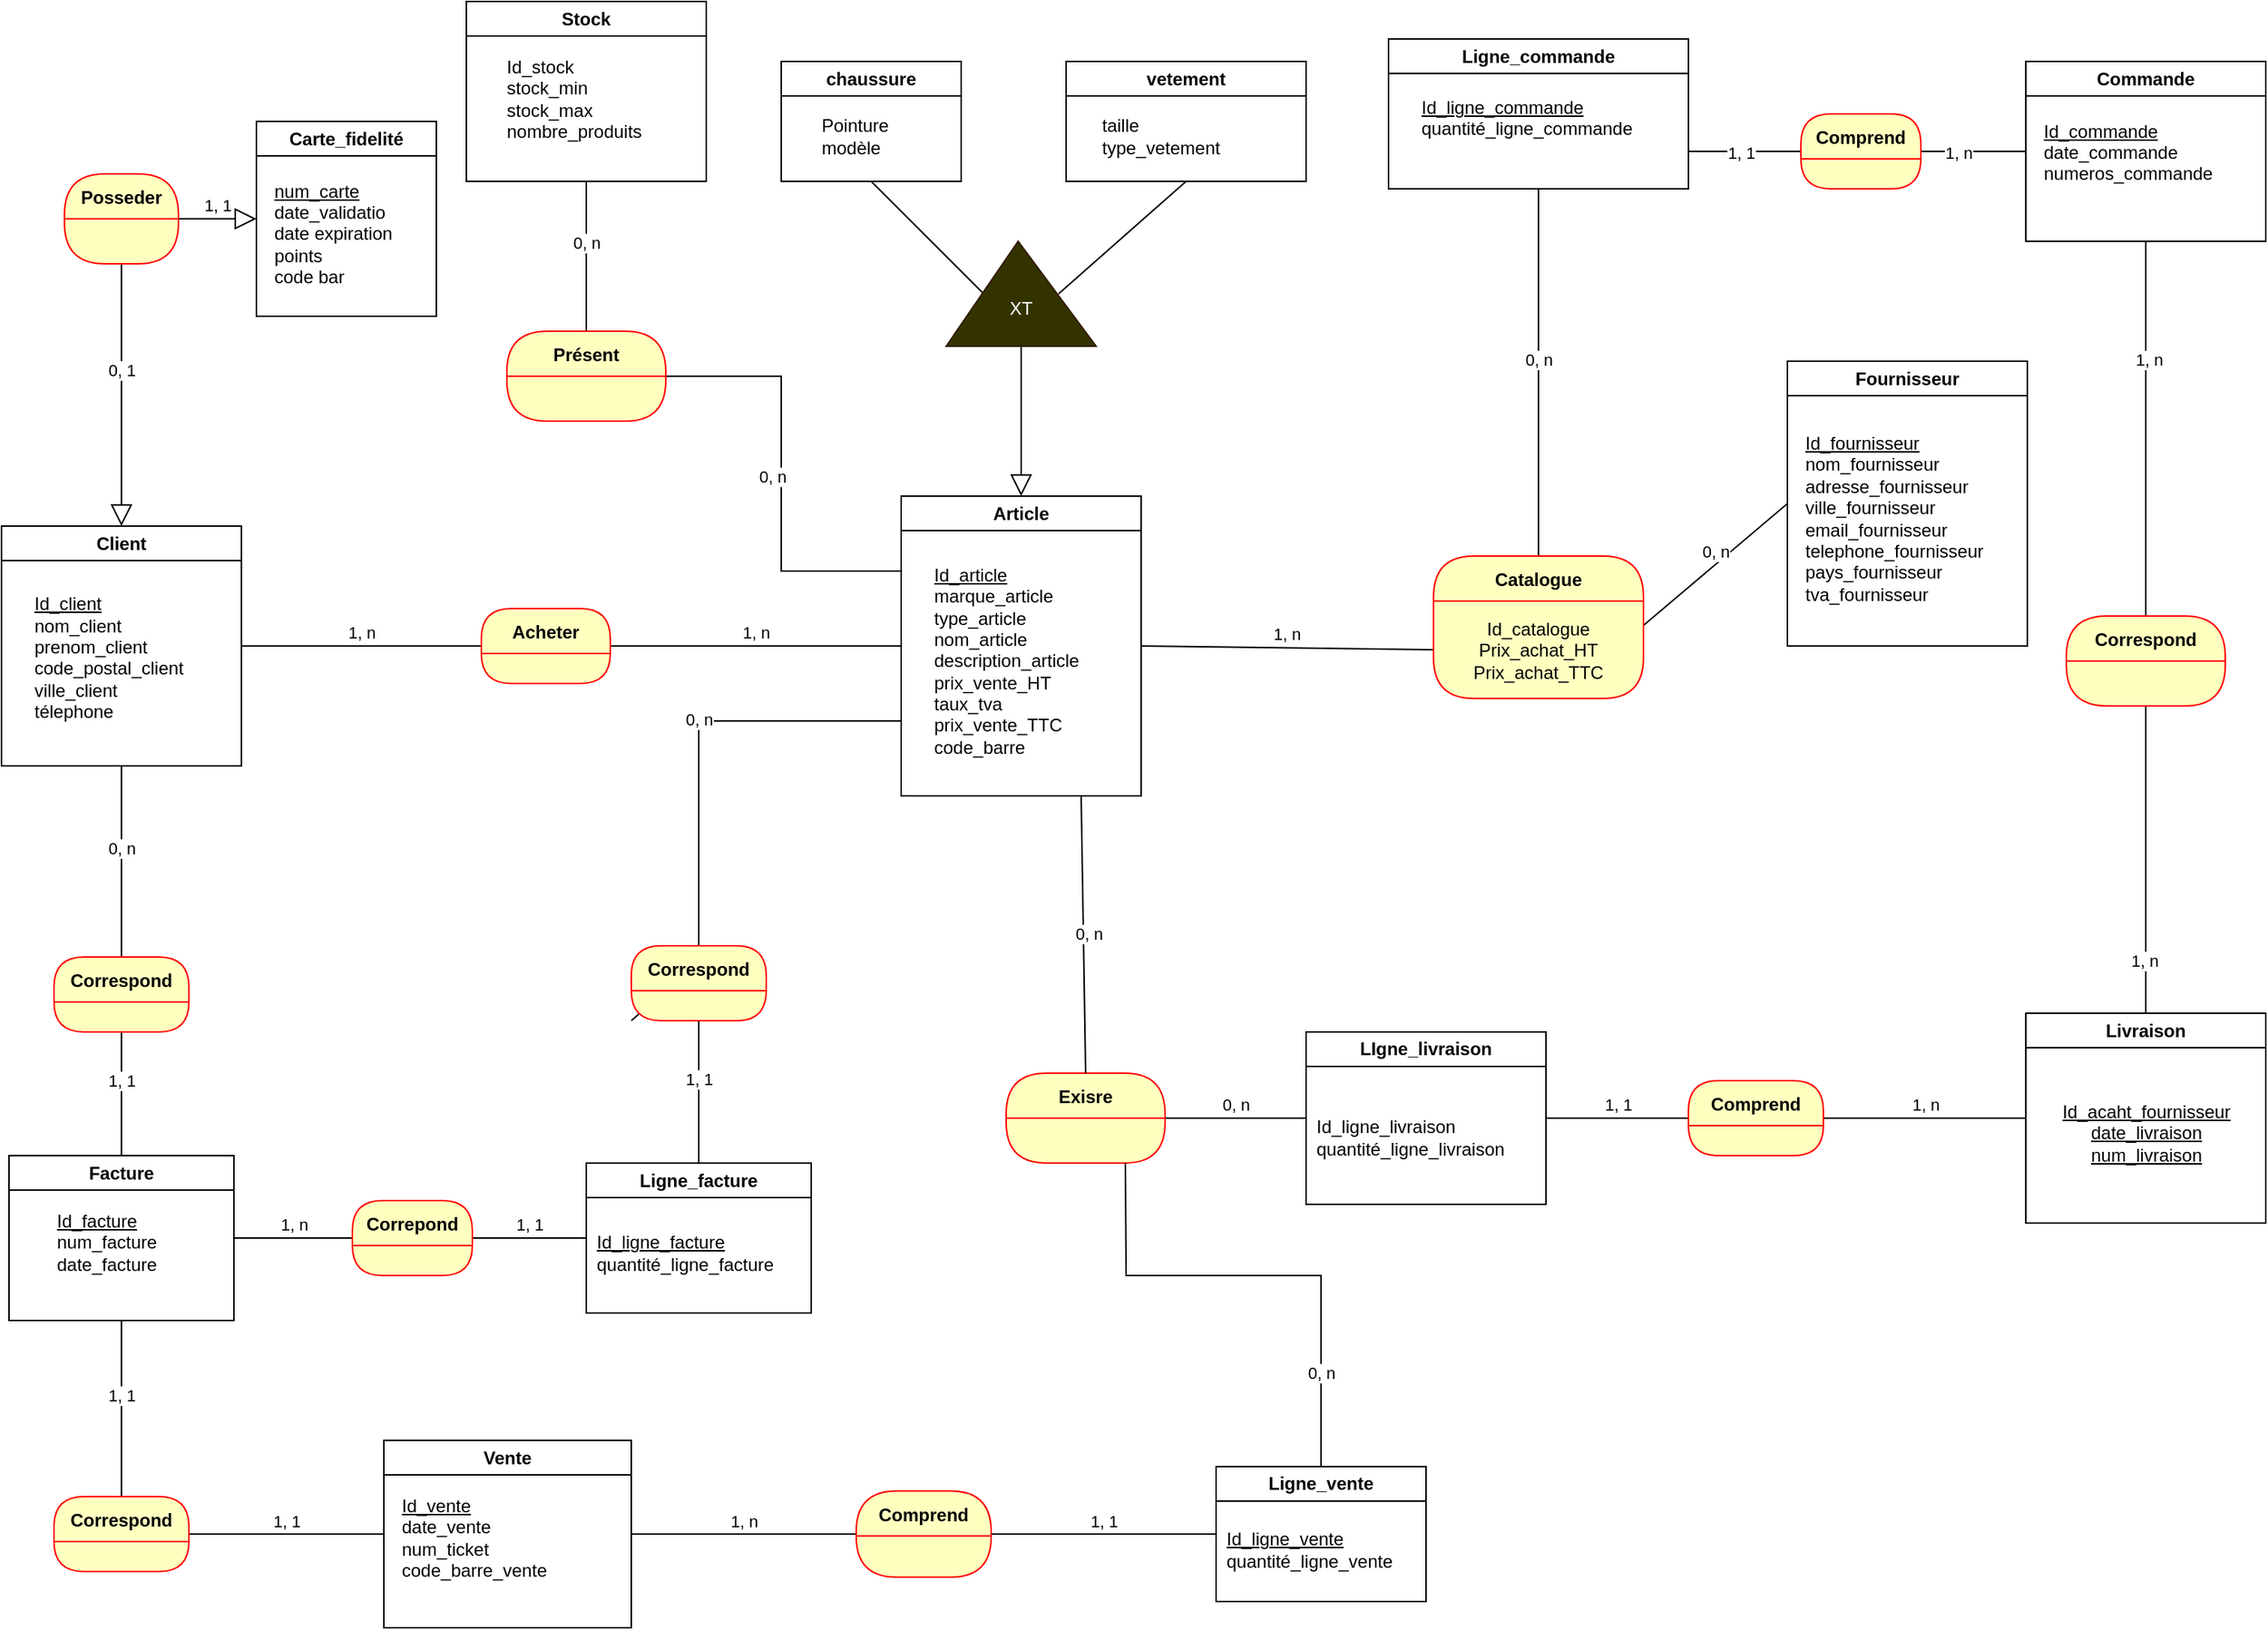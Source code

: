 <mxfile version="23.1.5" type="github" pages="2">
  <diagram name="Page-1" id="QgND7QoCwNyecEwAY60u">
    <mxGraphModel dx="2728" dy="1132" grid="1" gridSize="10" guides="1" tooltips="1" connect="1" arrows="1" fold="1" page="1" pageScale="1" pageWidth="827" pageHeight="1169" math="0" shadow="0">
      <root>
        <mxCell id="0" />
        <mxCell id="1" parent="0" />
        <mxCell id="Tj71jydc1LAsVnbTOdyf-1" value="chaussure" style="swimlane;whiteSpace=wrap;html=1;" vertex="1" parent="1">
          <mxGeometry x="570" y="80" width="120" height="80" as="geometry" />
        </mxCell>
        <mxCell id="Tj71jydc1LAsVnbTOdyf-11" value="&lt;div align=&quot;left&quot;&gt;Pointure&lt;br&gt;modèle&lt;/div&gt;" style="text;html=1;align=left;verticalAlign=middle;resizable=0;points=[];autosize=1;strokeColor=none;fillColor=none;" vertex="1" parent="Tj71jydc1LAsVnbTOdyf-1">
          <mxGeometry x="25" y="30" width="70" height="40" as="geometry" />
        </mxCell>
        <mxCell id="Tj71jydc1LAsVnbTOdyf-2" value="Stock" style="swimlane;whiteSpace=wrap;html=1;" vertex="1" parent="1">
          <mxGeometry x="360" y="40" width="160" height="120" as="geometry" />
        </mxCell>
        <mxCell id="Tj71jydc1LAsVnbTOdyf-13" value="&lt;div align=&quot;left&quot;&gt;Id_stock&lt;br&gt;stock_min&lt;br&gt;stock_max&lt;br&gt;nombre_produits&lt;/div&gt;" style="text;html=1;align=left;verticalAlign=middle;resizable=0;points=[];autosize=1;strokeColor=none;fillColor=none;" vertex="1" parent="Tj71jydc1LAsVnbTOdyf-2">
          <mxGeometry x="25" y="30" width="110" height="70" as="geometry" />
        </mxCell>
        <mxCell id="Tj71jydc1LAsVnbTOdyf-3" value="Article" style="swimlane;whiteSpace=wrap;html=1;" vertex="1" parent="1">
          <mxGeometry x="650" y="370" width="160" height="200" as="geometry" />
        </mxCell>
        <mxCell id="Tj71jydc1LAsVnbTOdyf-10" value="&lt;div align=&quot;left&quot;&gt;&lt;u&gt;Id_article&lt;/u&gt;&lt;br&gt;marque_article&lt;br&gt;type_article&lt;br&gt;nom_article&lt;br&gt;description_article&lt;br&gt;prix_vente_HT&lt;br&gt;taux_tva&lt;br&gt;prix_vente_TTC&lt;br&gt;code_barre&lt;/div&gt;" style="text;html=1;align=left;verticalAlign=middle;resizable=0;points=[];autosize=1;strokeColor=none;fillColor=none;" vertex="1" parent="Tj71jydc1LAsVnbTOdyf-3">
          <mxGeometry x="20" y="40" width="120" height="140" as="geometry" />
        </mxCell>
        <mxCell id="Tj71jydc1LAsVnbTOdyf-4" value="Facture" style="swimlane;whiteSpace=wrap;html=1;" vertex="1" parent="1">
          <mxGeometry x="55" y="810" width="150" height="110" as="geometry" />
        </mxCell>
        <mxCell id="Tj71jydc1LAsVnbTOdyf-16" value="&lt;div align=&quot;left&quot;&gt;&lt;u&gt;Id_facture&lt;/u&gt;&lt;br&gt;num_facture&lt;br&gt;date_facture&lt;br&gt;&lt;/div&gt;&lt;div align=&quot;left&quot;&gt;&lt;br&gt;&lt;/div&gt;" style="text;html=1;align=left;verticalAlign=middle;resizable=0;points=[];autosize=1;strokeColor=none;fillColor=none;" vertex="1" parent="Tj71jydc1LAsVnbTOdyf-4">
          <mxGeometry x="30" y="30" width="90" height="70" as="geometry" />
        </mxCell>
        <mxCell id="Tj71jydc1LAsVnbTOdyf-5" value="vetement" style="swimlane;whiteSpace=wrap;html=1;" vertex="1" parent="1">
          <mxGeometry x="760" y="80" width="160" height="80" as="geometry" />
        </mxCell>
        <mxCell id="Tj71jydc1LAsVnbTOdyf-12" value="&lt;div align=&quot;left&quot;&gt;taille&lt;br&gt;&lt;/div&gt;&lt;div align=&quot;left&quot;&gt;type_vetement&lt;/div&gt;" style="text;html=1;align=left;verticalAlign=middle;resizable=0;points=[];autosize=1;strokeColor=none;fillColor=none;" vertex="1" parent="Tj71jydc1LAsVnbTOdyf-5">
          <mxGeometry x="22" y="30" width="100" height="40" as="geometry" />
        </mxCell>
        <mxCell id="Tj71jydc1LAsVnbTOdyf-7" value="Vente" style="swimlane;whiteSpace=wrap;html=1;" vertex="1" parent="1">
          <mxGeometry x="305" y="1000" width="165" height="125" as="geometry" />
        </mxCell>
        <mxCell id="Tj71jydc1LAsVnbTOdyf-19" value="&lt;div align=&quot;left&quot;&gt;&lt;u&gt;Id_vente&lt;/u&gt;&lt;br&gt;date_vente&lt;br&gt;num_ticket&lt;br&gt;code_barre_vente&lt;/div&gt;" style="text;html=1;align=left;verticalAlign=middle;resizable=0;points=[];autosize=1;strokeColor=none;fillColor=none;" vertex="1" parent="Tj71jydc1LAsVnbTOdyf-7">
          <mxGeometry x="10" y="30" width="120" height="70" as="geometry" />
        </mxCell>
        <mxCell id="Tj71jydc1LAsVnbTOdyf-8" value="Ligne_facture" style="swimlane;whiteSpace=wrap;html=1;" vertex="1" parent="1">
          <mxGeometry x="440" y="815" width="150" height="100" as="geometry" />
        </mxCell>
        <mxCell id="Tj71jydc1LAsVnbTOdyf-17" value="&lt;div align=&quot;left&quot;&gt;&lt;u&gt;Id_ligne_facture&lt;/u&gt;&lt;br&gt;quantité_ligne_facture&lt;/div&gt;" style="text;html=1;align=left;verticalAlign=middle;resizable=0;points=[];autosize=1;strokeColor=none;fillColor=none;" vertex="1" parent="Tj71jydc1LAsVnbTOdyf-8">
          <mxGeometry x="5" y="40" width="140" height="40" as="geometry" />
        </mxCell>
        <mxCell id="Tj71jydc1LAsVnbTOdyf-14" value="Client" style="swimlane;whiteSpace=wrap;html=1;" vertex="1" parent="1">
          <mxGeometry x="50" y="390" width="160" height="160" as="geometry" />
        </mxCell>
        <mxCell id="Tj71jydc1LAsVnbTOdyf-15" value="&lt;div align=&quot;left&quot;&gt;&lt;u&gt;Id_client&lt;/u&gt;&lt;br&gt;nom_client&lt;br&gt;prenom_client&lt;br&gt;code_postal_client&lt;br&gt;ville_client&lt;br&gt;télephone&lt;/div&gt;&lt;div align=&quot;left&quot;&gt;&lt;br&gt;&lt;/div&gt;" style="text;html=1;align=left;verticalAlign=middle;resizable=0;points=[];autosize=1;strokeColor=none;fillColor=none;" vertex="1" parent="Tj71jydc1LAsVnbTOdyf-14">
          <mxGeometry x="20" y="40" width="120" height="110" as="geometry" />
        </mxCell>
        <mxCell id="Tj71jydc1LAsVnbTOdyf-20" value="Commande" style="swimlane;whiteSpace=wrap;html=1;" vertex="1" parent="1">
          <mxGeometry x="1400" y="80" width="160" height="120" as="geometry" />
        </mxCell>
        <mxCell id="Tj71jydc1LAsVnbTOdyf-22" value="&lt;div align=&quot;left&quot;&gt;&lt;u&gt;Id_commande&lt;/u&gt;&lt;br&gt;date_commande&lt;br&gt;numeros_commande&lt;br&gt;&lt;br&gt;&lt;/div&gt;&lt;div align=&quot;left&quot;&gt;&lt;br&gt;&lt;/div&gt;" style="text;html=1;align=left;verticalAlign=middle;resizable=0;points=[];autosize=1;strokeColor=none;fillColor=none;" vertex="1" parent="Tj71jydc1LAsVnbTOdyf-20">
          <mxGeometry x="10" y="30" width="140" height="90" as="geometry" />
        </mxCell>
        <mxCell id="Tj71jydc1LAsVnbTOdyf-21" value="Ligne_commande" style="swimlane;whiteSpace=wrap;html=1;" vertex="1" parent="1">
          <mxGeometry x="975" y="65" width="200" height="100" as="geometry" />
        </mxCell>
        <mxCell id="Tj71jydc1LAsVnbTOdyf-23" value="&lt;div align=&quot;left&quot;&gt;&lt;u&gt;Id_ligne_commande&lt;/u&gt;&lt;br&gt;quantité_ligne_commande&lt;/div&gt;&lt;div align=&quot;left&quot;&gt;&lt;br&gt;&lt;/div&gt;" style="text;html=1;align=left;verticalAlign=middle;resizable=0;points=[];autosize=1;strokeColor=none;fillColor=none;rotation=0;" vertex="1" parent="Tj71jydc1LAsVnbTOdyf-21">
          <mxGeometry x="20" y="30" width="160" height="60" as="geometry" />
        </mxCell>
        <mxCell id="Tj71jydc1LAsVnbTOdyf-24" value="Fournisseur" style="swimlane;whiteSpace=wrap;html=1;" vertex="1" parent="1">
          <mxGeometry x="1241" y="280" width="160" height="190" as="geometry" />
        </mxCell>
        <mxCell id="Tj71jydc1LAsVnbTOdyf-26" value="&lt;div align=&quot;left&quot;&gt;&lt;u&gt;Id_fournisseur&lt;/u&gt;&lt;br&gt;nom_fournisseur&lt;br&gt;adresse_fournisseur&lt;br&gt;ville_fournisseur&lt;br&gt;email_fournisseur&lt;br&gt;telephone_fournisseur&lt;br&gt;pays_fournisseur&lt;br&gt;tva_fournisseur&lt;/div&gt;" style="text;html=1;align=left;verticalAlign=middle;resizable=0;points=[];autosize=1;strokeColor=none;fillColor=none;" vertex="1" parent="Tj71jydc1LAsVnbTOdyf-24">
          <mxGeometry x="10" y="40" width="140" height="130" as="geometry" />
        </mxCell>
        <mxCell id="Tj71jydc1LAsVnbTOdyf-59" style="edgeStyle=none;rounded=0;orthogonalLoop=1;jettySize=auto;html=1;entryX=0.75;entryY=1;entryDx=0;entryDy=0;" edge="1" parent="1">
          <mxGeometry relative="1" as="geometry">
            <mxPoint x="945" y="440" as="sourcePoint" />
            <mxPoint x="945" y="440" as="targetPoint" />
          </mxGeometry>
        </mxCell>
        <mxCell id="Tj71jydc1LAsVnbTOdyf-66" value="1, n" style="edgeStyle=none;html=1;endArrow=none;verticalAlign=bottom;rounded=0;exitX=1;exitY=0.5;exitDx=0;exitDy=0;entryX=0;entryY=0.5;entryDx=0;entryDy=0;" edge="1" parent="1" source="Tj71jydc1LAsVnbTOdyf-3" target="jKQKquZRNP7a_MnKGAik-9">
          <mxGeometry width="160" relative="1" as="geometry">
            <mxPoint x="840" y="650" as="sourcePoint" />
            <mxPoint x="980" y="470" as="targetPoint" />
          </mxGeometry>
        </mxCell>
        <mxCell id="Tj71jydc1LAsVnbTOdyf-67" value="0, n" style="edgeStyle=none;html=1;endArrow=none;verticalAlign=bottom;rounded=0;entryX=0.5;entryY=1;entryDx=0;entryDy=0;exitX=0.5;exitY=0;exitDx=0;exitDy=0;" edge="1" parent="1" source="jKQKquZRNP7a_MnKGAik-8" target="Tj71jydc1LAsVnbTOdyf-21">
          <mxGeometry width="160" relative="1" as="geometry">
            <mxPoint x="1075" y="405" as="sourcePoint" />
            <mxPoint x="1130" y="290" as="targetPoint" />
          </mxGeometry>
        </mxCell>
        <mxCell id="Tj71jydc1LAsVnbTOdyf-68" value="" style="edgeStyle=none;html=1;endArrow=none;verticalAlign=bottom;rounded=0;entryX=0.5;entryY=1;entryDx=0;entryDy=0;exitX=0;exitY=0;exitDx=75;exitDy=35;exitPerimeter=0;" edge="1" parent="1" source="Tj71jydc1LAsVnbTOdyf-71" target="Tj71jydc1LAsVnbTOdyf-5">
          <mxGeometry width="160" relative="1" as="geometry">
            <mxPoint x="740" y="410" as="sourcePoint" />
            <mxPoint x="850" y="510" as="targetPoint" />
          </mxGeometry>
        </mxCell>
        <mxCell id="Tj71jydc1LAsVnbTOdyf-69" value="" style="edgeStyle=none;html=1;endArrow=none;verticalAlign=bottom;rounded=0;exitX=0.5;exitY=1;exitDx=0;exitDy=0;entryX=0;entryY=0;entryDx=25;entryDy=35;entryPerimeter=0;" edge="1" parent="1" source="Tj71jydc1LAsVnbTOdyf-1" target="Tj71jydc1LAsVnbTOdyf-71">
          <mxGeometry width="160" relative="1" as="geometry">
            <mxPoint x="690" y="510" as="sourcePoint" />
            <mxPoint x="690" y="356" as="targetPoint" />
          </mxGeometry>
        </mxCell>
        <mxCell id="Tj71jydc1LAsVnbTOdyf-71" value="" style="verticalLabelPosition=bottom;verticalAlign=top;html=1;shape=mxgraph.basic.acute_triangle;dx=0.48;strokeColor=#331A00;fillColor=#333300;" vertex="1" parent="1">
          <mxGeometry x="680" y="200" width="100" height="70" as="geometry" />
        </mxCell>
        <mxCell id="Tj71jydc1LAsVnbTOdyf-72" value="&lt;font color=&quot;#ffffff&quot;&gt;XT&lt;/font&gt;" style="text;html=1;align=center;verticalAlign=middle;whiteSpace=wrap;rounded=0;" vertex="1" parent="1">
          <mxGeometry x="700" y="230" width="60" height="30" as="geometry" />
        </mxCell>
        <mxCell id="Tj71jydc1LAsVnbTOdyf-73" value="" style="edgeStyle=none;html=1;endArrow=block;endFill=0;endSize=12;verticalAlign=bottom;rounded=0;entryX=0.5;entryY=0;entryDx=0;entryDy=0;" edge="1" parent="1" target="Tj71jydc1LAsVnbTOdyf-3">
          <mxGeometry width="160" relative="1" as="geometry">
            <mxPoint x="730" y="270" as="sourcePoint" />
            <mxPoint x="550" y="430" as="targetPoint" />
            <Array as="points">
              <mxPoint x="730" y="330" />
            </Array>
          </mxGeometry>
        </mxCell>
        <mxCell id="Tj71jydc1LAsVnbTOdyf-74" value="LIgne_livraison" style="swimlane;whiteSpace=wrap;html=1;" vertex="1" parent="1">
          <mxGeometry x="920" y="727.5" width="160" height="115" as="geometry" />
        </mxCell>
        <mxCell id="Tj71jydc1LAsVnbTOdyf-75" value="&lt;div align=&quot;left&quot;&gt;Id_ligne_livraison&lt;br&gt;quantité_ligne_livraison&lt;/div&gt;" style="text;html=1;align=left;verticalAlign=middle;resizable=0;points=[];autosize=1;strokeColor=none;fillColor=none;" vertex="1" parent="Tj71jydc1LAsVnbTOdyf-74">
          <mxGeometry x="5" y="50" width="150" height="40" as="geometry" />
        </mxCell>
        <mxCell id="Tj71jydc1LAsVnbTOdyf-77" value="Livraison" style="swimlane;whiteSpace=wrap;html=1;" vertex="1" parent="1">
          <mxGeometry x="1400" y="715" width="160" height="140" as="geometry" />
        </mxCell>
        <mxCell id="Tj71jydc1LAsVnbTOdyf-78" value="&lt;u&gt;Id_acaht_fournisseur&lt;br&gt;date_livraison&lt;br&gt;num_livraison&lt;br&gt;&lt;/u&gt;" style="text;html=1;align=center;verticalAlign=middle;resizable=0;points=[];autosize=1;strokeColor=none;fillColor=none;" vertex="1" parent="Tj71jydc1LAsVnbTOdyf-77">
          <mxGeometry x="10" y="50" width="140" height="60" as="geometry" />
        </mxCell>
        <mxCell id="Tj71jydc1LAsVnbTOdyf-79" value="" style="edgeStyle=none;html=1;endArrow=none;verticalAlign=bottom;rounded=0;entryX=0.5;entryY=0;entryDx=0;entryDy=0;" edge="1" parent="1" source="SPqfIFqJvAFrt0n0l9V6-11" target="Tj71jydc1LAsVnbTOdyf-77">
          <mxGeometry width="160" relative="1" as="geometry">
            <mxPoint x="1330" y="730" as="sourcePoint" />
            <mxPoint x="1490" y="730" as="targetPoint" />
          </mxGeometry>
        </mxCell>
        <mxCell id="jKQKquZRNP7a_MnKGAik-3" value="1, n" style="edgeLabel;html=1;align=center;verticalAlign=middle;resizable=0;points=[];" vertex="1" connectable="0" parent="Tj71jydc1LAsVnbTOdyf-79">
          <mxGeometry x="0.652" y="-1" relative="1" as="geometry">
            <mxPoint as="offset" />
          </mxGeometry>
        </mxCell>
        <mxCell id="Tj71jydc1LAsVnbTOdyf-82" value="1, 1" style="edgeStyle=none;html=1;endArrow=none;verticalAlign=bottom;rounded=0;exitX=1;exitY=0.5;exitDx=0;exitDy=0;entryX=0;entryY=0.5;entryDx=0;entryDy=0;" edge="1" parent="1" source="Tj71jydc1LAsVnbTOdyf-74" target="SPqfIFqJvAFrt0n0l9V6-10">
          <mxGeometry width="160" relative="1" as="geometry">
            <mxPoint x="1070" y="950" as="sourcePoint" />
            <mxPoint x="1160" y="790" as="targetPoint" />
          </mxGeometry>
        </mxCell>
        <mxCell id="Tj71jydc1LAsVnbTOdyf-85" value="1, n" style="edgeStyle=none;html=1;endArrow=none;verticalAlign=bottom;rounded=0;exitX=1;exitY=0.5;exitDx=0;exitDy=0;entryX=0;entryY=0.5;entryDx=0;entryDy=0;" edge="1" parent="1" source="SPqfIFqJvAFrt0n0l9V6-10" target="Tj71jydc1LAsVnbTOdyf-77">
          <mxGeometry width="160" relative="1" as="geometry">
            <mxPoint x="1275" y="785" as="sourcePoint" />
            <mxPoint x="1410" y="940" as="targetPoint" />
          </mxGeometry>
        </mxCell>
        <mxCell id="Tj71jydc1LAsVnbTOdyf-89" value="0, n" style="edgeStyle=none;html=1;endArrow=none;verticalAlign=bottom;rounded=0;entryX=0;entryY=0.5;entryDx=0;entryDy=0;exitX=1;exitY=0.25;exitDx=0;exitDy=0;" edge="1" parent="1" source="jKQKquZRNP7a_MnKGAik-9" target="Tj71jydc1LAsVnbTOdyf-24">
          <mxGeometry width="160" relative="1" as="geometry">
            <mxPoint x="1150" y="470" as="sourcePoint" />
            <mxPoint x="1250" y="570" as="targetPoint" />
          </mxGeometry>
        </mxCell>
        <mxCell id="Tj71jydc1LAsVnbTOdyf-91" value="0, n" style="edgeStyle=none;html=1;endArrow=none;verticalAlign=bottom;rounded=0;entryX=0;entryY=0.5;entryDx=0;entryDy=0;exitX=1;exitY=0.5;exitDx=0;exitDy=0;" edge="1" parent="1" source="SPqfIFqJvAFrt0n0l9V6-9" target="Tj71jydc1LAsVnbTOdyf-74">
          <mxGeometry width="160" relative="1" as="geometry">
            <mxPoint x="860" y="785" as="sourcePoint" />
            <mxPoint x="890" y="790" as="targetPoint" />
          </mxGeometry>
        </mxCell>
        <mxCell id="Tj71jydc1LAsVnbTOdyf-6" value="Ligne_vente" style="swimlane;whiteSpace=wrap;html=1;" vertex="1" parent="1">
          <mxGeometry x="860" y="1017.5" width="140" height="90" as="geometry" />
        </mxCell>
        <mxCell id="Tj71jydc1LAsVnbTOdyf-18" value="&lt;div align=&quot;left&quot;&gt;&lt;u&gt;Id_ligne_vente&lt;/u&gt;&lt;br&gt;quantité_ligne_vente&lt;/div&gt;" style="text;html=1;align=left;verticalAlign=middle;resizable=0;points=[];autosize=1;strokeColor=none;fillColor=none;" vertex="1" parent="Tj71jydc1LAsVnbTOdyf-6">
          <mxGeometry x="5" y="35" width="130" height="40" as="geometry" />
        </mxCell>
        <mxCell id="Tj71jydc1LAsVnbTOdyf-94" value="1, 1" style="edgeStyle=none;html=1;endArrow=none;verticalAlign=bottom;rounded=0;entryX=0;entryY=0.5;entryDx=0;entryDy=0;exitX=1;exitY=0.5;exitDx=0;exitDy=0;" edge="1" parent="1" source="SPqfIFqJvAFrt0n0l9V6-7" target="Tj71jydc1LAsVnbTOdyf-7">
          <mxGeometry width="160" relative="1" as="geometry">
            <mxPoint x="180" y="1062.5" as="sourcePoint" />
            <mxPoint x="310" y="1110" as="targetPoint" />
          </mxGeometry>
        </mxCell>
        <mxCell id="Tj71jydc1LAsVnbTOdyf-95" value="1, 1" style="edgeStyle=none;html=1;endArrow=none;verticalAlign=bottom;rounded=0;exitX=0.5;exitY=1;exitDx=0;exitDy=0;entryX=0.5;entryY=0;entryDx=0;entryDy=0;" edge="1" parent="1" source="Tj71jydc1LAsVnbTOdyf-4" target="SPqfIFqJvAFrt0n0l9V6-7">
          <mxGeometry width="160" relative="1" as="geometry">
            <mxPoint x="60" y="990" as="sourcePoint" />
            <mxPoint x="140" y="1040" as="targetPoint" />
          </mxGeometry>
        </mxCell>
        <mxCell id="Tj71jydc1LAsVnbTOdyf-97" value="1, 1" style="edgeStyle=none;html=1;endArrow=none;verticalAlign=bottom;rounded=0;entryX=0;entryY=0.5;entryDx=0;entryDy=0;exitX=1;exitY=0.5;exitDx=0;exitDy=0;" edge="1" parent="1" source="SPqfIFqJvAFrt0n0l9V6-8" target="Tj71jydc1LAsVnbTOdyf-6">
          <mxGeometry width="160" relative="1" as="geometry">
            <mxPoint x="730" y="1063" as="sourcePoint" />
            <mxPoint x="850" y="1130" as="targetPoint" />
          </mxGeometry>
        </mxCell>
        <mxCell id="Tj71jydc1LAsVnbTOdyf-98" value="1, n" style="edgeStyle=none;html=1;endArrow=none;verticalAlign=bottom;rounded=0;exitX=1;exitY=0.5;exitDx=0;exitDy=0;entryX=0;entryY=0.5;entryDx=0;entryDy=0;" edge="1" parent="1" source="Tj71jydc1LAsVnbTOdyf-7" target="SPqfIFqJvAFrt0n0l9V6-8">
          <mxGeometry width="160" relative="1" as="geometry">
            <mxPoint x="470" y="1130" as="sourcePoint" />
            <mxPoint x="590" y="1063" as="targetPoint" />
          </mxGeometry>
        </mxCell>
        <mxCell id="Tj71jydc1LAsVnbTOdyf-101" value="1, 1" style="edgeStyle=none;html=1;endArrow=none;verticalAlign=bottom;rounded=0;entryX=0;entryY=0.5;entryDx=0;entryDy=0;exitX=1;exitY=0.5;exitDx=0;exitDy=0;" edge="1" parent="1" source="SPqfIFqJvAFrt0n0l9V6-6" target="Tj71jydc1LAsVnbTOdyf-8">
          <mxGeometry width="160" relative="1" as="geometry">
            <mxPoint x="360" y="865" as="sourcePoint" />
            <mxPoint x="480" y="930" as="targetPoint" />
          </mxGeometry>
        </mxCell>
        <mxCell id="Tj71jydc1LAsVnbTOdyf-102" value="1, n" style="edgeStyle=none;html=1;endArrow=none;verticalAlign=bottom;rounded=0;exitX=1;exitY=0.5;exitDx=0;exitDy=0;entryX=0;entryY=0.5;entryDx=0;entryDy=0;" edge="1" parent="1" source="Tj71jydc1LAsVnbTOdyf-4" target="SPqfIFqJvAFrt0n0l9V6-6">
          <mxGeometry width="160" relative="1" as="geometry">
            <mxPoint x="160" y="950" as="sourcePoint" />
            <mxPoint x="275" y="865" as="targetPoint" />
          </mxGeometry>
        </mxCell>
        <mxCell id="Tj71jydc1LAsVnbTOdyf-104" value="0, n" style="edgeStyle=none;html=1;endArrow=none;verticalAlign=bottom;rounded=0;entryX=0.5;entryY=1;entryDx=0;entryDy=0;exitX=0.5;exitY=0;exitDx=0;exitDy=0;" edge="1" parent="1" source="SPqfIFqJvAFrt0n0l9V6-5" target="Tj71jydc1LAsVnbTOdyf-14">
          <mxGeometry width="160" relative="1" as="geometry">
            <mxPoint x="130" y="660" as="sourcePoint" />
            <mxPoint x="350" y="630" as="targetPoint" />
            <Array as="points" />
          </mxGeometry>
        </mxCell>
        <mxCell id="Tj71jydc1LAsVnbTOdyf-105" value="1, 1" style="edgeStyle=none;html=1;endArrow=none;verticalAlign=bottom;rounded=0;exitX=0.5;exitY=1;exitDx=0;exitDy=0;entryX=0.5;entryY=0;entryDx=0;entryDy=0;" edge="1" parent="1" source="SPqfIFqJvAFrt0n0l9V6-5" target="Tj71jydc1LAsVnbTOdyf-4">
          <mxGeometry width="160" relative="1" as="geometry">
            <mxPoint x="130" y="740" as="sourcePoint" />
            <mxPoint x="340" y="750" as="targetPoint" />
          </mxGeometry>
        </mxCell>
        <mxCell id="Tj71jydc1LAsVnbTOdyf-108" value="1, 1" style="edgeStyle=none;html=1;endArrow=none;verticalAlign=bottom;rounded=0;entryX=0.5;entryY=0;entryDx=0;entryDy=0;exitX=0.5;exitY=1;exitDx=0;exitDy=0;" edge="1" parent="1" source="SPqfIFqJvAFrt0n0l9V6-4" target="Tj71jydc1LAsVnbTOdyf-8">
          <mxGeometry width="160" relative="1" as="geometry">
            <mxPoint x="515" y="730" as="sourcePoint" />
            <mxPoint x="540" y="740" as="targetPoint" />
          </mxGeometry>
        </mxCell>
        <mxCell id="Tj71jydc1LAsVnbTOdyf-111" value="0, n" style="edgeStyle=none;html=1;endArrow=none;verticalAlign=bottom;rounded=0;exitX=0.5;exitY=0;exitDx=0;exitDy=0;entryX=0;entryY=0.75;entryDx=0;entryDy=0;" edge="1" parent="1" source="SPqfIFqJvAFrt0n0l9V6-4" target="Tj71jydc1LAsVnbTOdyf-3">
          <mxGeometry width="160" relative="1" as="geometry">
            <mxPoint x="515" y="680" as="sourcePoint" />
            <mxPoint x="590" y="610" as="targetPoint" />
            <Array as="points">
              <mxPoint x="515" y="520" />
            </Array>
          </mxGeometry>
        </mxCell>
        <mxCell id="Tj71jydc1LAsVnbTOdyf-112" value="1, n" style="edgeStyle=none;html=1;endArrow=none;verticalAlign=bottom;rounded=0;entryX=0;entryY=0.5;entryDx=0;entryDy=0;exitX=1;exitY=0.5;exitDx=0;exitDy=0;" edge="1" parent="1" source="SPqfIFqJvAFrt0n0l9V6-1" target="Tj71jydc1LAsVnbTOdyf-3">
          <mxGeometry width="160" relative="1" as="geometry">
            <mxPoint x="490" y="470" as="sourcePoint" />
            <mxPoint x="640" y="480" as="targetPoint" />
          </mxGeometry>
        </mxCell>
        <mxCell id="Tj71jydc1LAsVnbTOdyf-115" value="1, n" style="edgeStyle=none;html=1;endArrow=none;verticalAlign=bottom;rounded=0;exitX=1;exitY=0.5;exitDx=0;exitDy=0;entryX=0;entryY=0.5;entryDx=0;entryDy=0;" edge="1" parent="1" source="Tj71jydc1LAsVnbTOdyf-14" target="SPqfIFqJvAFrt0n0l9V6-1">
          <mxGeometry width="160" relative="1" as="geometry">
            <mxPoint x="240" y="540" as="sourcePoint" />
            <mxPoint x="360" y="470" as="targetPoint" />
          </mxGeometry>
        </mxCell>
        <mxCell id="Tj71jydc1LAsVnbTOdyf-117" value="0, n" style="edgeStyle=none;html=1;endArrow=none;verticalAlign=bottom;rounded=0;entryX=0.5;entryY=1;entryDx=0;entryDy=0;exitX=0.5;exitY=0;exitDx=0;exitDy=0;" edge="1" parent="1" source="SPqfIFqJvAFrt0n0l9V6-13" target="Tj71jydc1LAsVnbTOdyf-2">
          <mxGeometry width="160" relative="1" as="geometry">
            <mxPoint x="440" y="250" as="sourcePoint" />
            <mxPoint x="270" y="230" as="targetPoint" />
          </mxGeometry>
        </mxCell>
        <mxCell id="Tj71jydc1LAsVnbTOdyf-118" value="" style="edgeStyle=none;html=1;endArrow=none;verticalAlign=bottom;rounded=0;entryX=0;entryY=0.25;entryDx=0;entryDy=0;exitX=1;exitY=0.5;exitDx=0;exitDy=0;" edge="1" parent="1" source="SPqfIFqJvAFrt0n0l9V6-13" target="Tj71jydc1LAsVnbTOdyf-3">
          <mxGeometry width="160" relative="1" as="geometry">
            <mxPoint x="470.667" y="322.524" as="sourcePoint" />
            <mxPoint x="620" y="410" as="targetPoint" />
            <Array as="points">
              <mxPoint x="570" y="290" />
              <mxPoint x="570" y="420" />
            </Array>
          </mxGeometry>
        </mxCell>
        <mxCell id="SPqfIFqJvAFrt0n0l9V6-25" value="0, n" style="edgeLabel;html=1;align=center;verticalAlign=middle;resizable=0;points=[];" vertex="1" connectable="0" parent="Tj71jydc1LAsVnbTOdyf-118">
          <mxGeometry x="0.011" y="-6" relative="1" as="geometry">
            <mxPoint y="-1" as="offset" />
          </mxGeometry>
        </mxCell>
        <mxCell id="Tj71jydc1LAsVnbTOdyf-120" value="Carte_fidelité" style="swimlane;whiteSpace=wrap;html=1;" vertex="1" parent="1">
          <mxGeometry x="220" y="120" width="120" height="130" as="geometry" />
        </mxCell>
        <mxCell id="Tj71jydc1LAsVnbTOdyf-121" value="&lt;div align=&quot;left&quot;&gt;&lt;u&gt;num_carte&lt;/u&gt;&lt;br&gt;date_validatio&lt;br&gt;date expiration&lt;br&gt;points&lt;br&gt;code bar&lt;/div&gt;" style="text;html=1;align=left;verticalAlign=middle;resizable=0;points=[];autosize=1;strokeColor=none;fillColor=none;" vertex="1" parent="Tj71jydc1LAsVnbTOdyf-120">
          <mxGeometry x="10" y="30" width="100" height="90" as="geometry" />
        </mxCell>
        <mxCell id="Tj71jydc1LAsVnbTOdyf-124" value="0, 1" style="edgeStyle=none;html=1;endArrow=block;endFill=0;endSize=12;verticalAlign=bottom;rounded=0;entryX=0.5;entryY=0;entryDx=0;entryDy=0;" edge="1" parent="1" target="Tj71jydc1LAsVnbTOdyf-14">
          <mxGeometry width="160" relative="1" as="geometry">
            <mxPoint x="130" y="200" as="sourcePoint" />
            <mxPoint x="160" y="290" as="targetPoint" />
          </mxGeometry>
        </mxCell>
        <mxCell id="Tj71jydc1LAsVnbTOdyf-125" value="1, 1" style="edgeStyle=none;html=1;endArrow=block;endFill=0;endSize=12;verticalAlign=bottom;rounded=0;entryX=0;entryY=0.5;entryDx=0;entryDy=0;exitX=1;exitY=0.5;exitDx=0;exitDy=0;" edge="1" parent="1" source="SPqfIFqJvAFrt0n0l9V6-14" target="Tj71jydc1LAsVnbTOdyf-120">
          <mxGeometry width="160" relative="1" as="geometry">
            <mxPoint x="180" y="185" as="sourcePoint" />
            <mxPoint x="200" y="190" as="targetPoint" />
          </mxGeometry>
        </mxCell>
        <mxCell id="jKQKquZRNP7a_MnKGAik-4" value="" style="edgeStyle=none;html=1;endArrow=none;verticalAlign=bottom;rounded=0;entryX=0;entryY=0.5;entryDx=0;entryDy=0;exitX=1;exitY=0.75;exitDx=0;exitDy=0;" edge="1" parent="1" source="Tj71jydc1LAsVnbTOdyf-21" target="Tj71jydc1LAsVnbTOdyf-20">
          <mxGeometry width="160" relative="1" as="geometry">
            <mxPoint x="1210" y="140" as="sourcePoint" />
            <mxPoint x="1370" y="140" as="targetPoint" />
          </mxGeometry>
        </mxCell>
        <mxCell id="jKQKquZRNP7a_MnKGAik-6" value="1, n" style="edgeLabel;html=1;align=center;verticalAlign=middle;resizable=0;points=[];" vertex="1" connectable="0" parent="jKQKquZRNP7a_MnKGAik-4">
          <mxGeometry x="0.6" y="-1" relative="1" as="geometry">
            <mxPoint as="offset" />
          </mxGeometry>
        </mxCell>
        <mxCell id="jKQKquZRNP7a_MnKGAik-7" value="1, 1" style="edgeLabel;html=1;align=center;verticalAlign=middle;resizable=0;points=[];" vertex="1" connectable="0" parent="jKQKquZRNP7a_MnKGAik-4">
          <mxGeometry x="-0.692" y="-1" relative="1" as="geometry">
            <mxPoint as="offset" />
          </mxGeometry>
        </mxCell>
        <mxCell id="jKQKquZRNP7a_MnKGAik-8" value="Catalogue" style="swimlane;fontStyle=1;align=center;verticalAlign=middle;childLayout=stackLayout;horizontal=1;startSize=30;horizontalStack=0;resizeParent=0;resizeLast=1;container=0;fontColor=#000000;collapsible=0;rounded=1;arcSize=30;strokeColor=#ff0000;fillColor=#ffffc0;swimlaneFillColor=#ffffc0;dropTarget=0;" vertex="1" parent="1">
          <mxGeometry x="1005" y="410" width="140" height="95" as="geometry" />
        </mxCell>
        <mxCell id="jKQKquZRNP7a_MnKGAik-9" value="&lt;div align=&quot;center&quot;&gt;Id_catalogue&lt;br&gt;Prix_achat_HT&lt;br&gt;Prix_achat_TTC&lt;/div&gt;" style="text;html=1;strokeColor=none;fillColor=none;align=center;verticalAlign=middle;spacingLeft=4;spacingRight=4;whiteSpace=wrap;overflow=hidden;rotatable=0;fontColor=#000000;" vertex="1" parent="jKQKquZRNP7a_MnKGAik-8">
          <mxGeometry y="30" width="140" height="65" as="geometry" />
        </mxCell>
        <mxCell id="SPqfIFqJvAFrt0n0l9V6-1" value="Acheter" style="swimlane;fontStyle=1;align=center;verticalAlign=middle;childLayout=stackLayout;horizontal=1;startSize=30;horizontalStack=0;resizeParent=0;resizeLast=1;container=0;fontColor=#000000;collapsible=0;rounded=1;arcSize=30;strokeColor=#ff0000;fillColor=#ffffc0;swimlaneFillColor=#ffffc0;dropTarget=0;" vertex="1" parent="1">
          <mxGeometry x="370" y="445" width="86" height="50" as="geometry" />
        </mxCell>
        <mxCell id="SPqfIFqJvAFrt0n0l9V6-5" value="Correspond" style="swimlane;fontStyle=1;align=center;verticalAlign=middle;childLayout=stackLayout;horizontal=1;startSize=30;horizontalStack=0;resizeParent=0;resizeLast=1;container=0;fontColor=#000000;collapsible=0;rounded=1;arcSize=30;strokeColor=#ff0000;fillColor=#ffffc0;swimlaneFillColor=#ffffc0;dropTarget=0;" vertex="1" parent="1">
          <mxGeometry x="85" y="677.5" width="90" height="50" as="geometry" />
        </mxCell>
        <mxCell id="SPqfIFqJvAFrt0n0l9V6-6" value="Correpond" style="swimlane;fontStyle=1;align=center;verticalAlign=middle;childLayout=stackLayout;horizontal=1;startSize=30;horizontalStack=0;resizeParent=0;resizeLast=1;container=0;fontColor=#000000;collapsible=0;rounded=1;arcSize=30;strokeColor=#ff0000;fillColor=#ffffc0;swimlaneFillColor=#ffffc0;dropTarget=0;" vertex="1" parent="1">
          <mxGeometry x="284" y="840" width="80" height="50" as="geometry" />
        </mxCell>
        <mxCell id="SPqfIFqJvAFrt0n0l9V6-7" value="Correspond" style="swimlane;fontStyle=1;align=center;verticalAlign=middle;childLayout=stackLayout;horizontal=1;startSize=30;horizontalStack=0;resizeParent=0;resizeLast=1;container=0;fontColor=#000000;collapsible=0;rounded=1;arcSize=30;strokeColor=#ff0000;fillColor=#ffffc0;swimlaneFillColor=#ffffc0;dropTarget=0;" vertex="1" parent="1">
          <mxGeometry x="85" y="1037.5" width="90" height="50" as="geometry" />
        </mxCell>
        <mxCell id="SPqfIFqJvAFrt0n0l9V6-8" value="Comprend" style="swimlane;fontStyle=1;align=center;verticalAlign=middle;childLayout=stackLayout;horizontal=1;startSize=30;horizontalStack=0;resizeParent=0;resizeLast=1;container=0;fontColor=#000000;collapsible=0;rounded=1;arcSize=30;strokeColor=#ff0000;fillColor=#ffffc0;swimlaneFillColor=#ffffc0;dropTarget=0;" vertex="1" parent="1">
          <mxGeometry x="620" y="1033.75" width="90" height="57.5" as="geometry" />
        </mxCell>
        <mxCell id="SPqfIFqJvAFrt0n0l9V6-10" value="Comprend" style="swimlane;fontStyle=1;align=center;verticalAlign=middle;childLayout=stackLayout;horizontal=1;startSize=30;horizontalStack=0;resizeParent=0;resizeLast=1;container=0;fontColor=#000000;collapsible=0;rounded=1;arcSize=30;strokeColor=#ff0000;fillColor=#ffffc0;swimlaneFillColor=#ffffc0;dropTarget=0;" vertex="1" parent="1">
          <mxGeometry x="1175" y="760" width="90" height="50" as="geometry" />
        </mxCell>
        <mxCell id="SPqfIFqJvAFrt0n0l9V6-12" value="Comprend" style="swimlane;fontStyle=1;align=center;verticalAlign=middle;childLayout=stackLayout;horizontal=1;startSize=30;horizontalStack=0;resizeParent=0;resizeLast=1;container=0;fontColor=#000000;collapsible=0;rounded=1;arcSize=50;strokeColor=#ff0000;fillColor=#ffffc0;swimlaneFillColor=#ffffc0;dropTarget=0;" vertex="1" parent="1">
          <mxGeometry x="1250" y="115" width="80" height="50" as="geometry" />
        </mxCell>
        <mxCell id="SPqfIFqJvAFrt0n0l9V6-13" value="Présent" style="swimlane;fontStyle=1;align=center;verticalAlign=middle;childLayout=stackLayout;horizontal=1;startSize=30;horizontalStack=0;resizeParent=0;resizeLast=1;container=0;fontColor=#000000;collapsible=0;rounded=1;arcSize=30;strokeColor=#ff0000;fillColor=#ffffc0;swimlaneFillColor=#ffffc0;dropTarget=0;" vertex="1" parent="1">
          <mxGeometry x="387" y="260" width="106" height="60" as="geometry" />
        </mxCell>
        <mxCell id="SPqfIFqJvAFrt0n0l9V6-14" value="Posseder" style="swimlane;fontStyle=1;align=center;verticalAlign=middle;childLayout=stackLayout;horizontal=1;startSize=30;horizontalStack=0;resizeParent=0;resizeLast=1;container=0;fontColor=#000000;collapsible=0;rounded=1;arcSize=30;strokeColor=#ff0000;fillColor=#ffffc0;swimlaneFillColor=#ffffc0;dropTarget=0;" vertex="1" parent="1">
          <mxGeometry x="92" y="155" width="76" height="60" as="geometry" />
        </mxCell>
        <mxCell id="SPqfIFqJvAFrt0n0l9V6-15" value="" style="edgeStyle=none;html=1;endArrow=none;verticalAlign=bottom;rounded=0;entryX=0.5;entryY=0;entryDx=0;entryDy=0;" edge="1" parent="1" source="Tj71jydc1LAsVnbTOdyf-22" target="SPqfIFqJvAFrt0n0l9V6-11">
          <mxGeometry width="160" relative="1" as="geometry">
            <mxPoint x="1480" y="200" as="sourcePoint" />
            <mxPoint x="1480" y="715" as="targetPoint" />
          </mxGeometry>
        </mxCell>
        <mxCell id="SPqfIFqJvAFrt0n0l9V6-16" value="1, n " style="edgeLabel;html=1;align=center;verticalAlign=middle;resizable=0;points=[];" vertex="1" connectable="0" parent="SPqfIFqJvAFrt0n0l9V6-15">
          <mxGeometry x="-0.368" y="2" relative="1" as="geometry">
            <mxPoint as="offset" />
          </mxGeometry>
        </mxCell>
        <mxCell id="SPqfIFqJvAFrt0n0l9V6-11" value="Correspond" style="swimlane;fontStyle=1;align=center;verticalAlign=middle;childLayout=stackLayout;horizontal=1;startSize=30;horizontalStack=0;resizeParent=0;resizeLast=1;container=0;fontColor=#000000;collapsible=0;rounded=1;arcSize=30;strokeColor=#ff0000;fillColor=#ffffc0;swimlaneFillColor=#ffffc0;dropTarget=0;" vertex="1" parent="1">
          <mxGeometry x="1427" y="450" width="106" height="60" as="geometry" />
        </mxCell>
        <mxCell id="SPqfIFqJvAFrt0n0l9V6-9" value="Exisre" style="swimlane;fontStyle=1;align=center;verticalAlign=middle;childLayout=stackLayout;horizontal=1;startSize=30;horizontalStack=0;resizeParent=0;resizeLast=1;container=0;fontColor=#000000;collapsible=0;rounded=1;arcSize=30;strokeColor=#ff0000;fillColor=#ffffc0;swimlaneFillColor=#ffffc0;dropTarget=0;" vertex="1" parent="1">
          <mxGeometry x="720" y="755" width="106" height="60" as="geometry" />
        </mxCell>
        <mxCell id="SPqfIFqJvAFrt0n0l9V6-24" value="" style="edgeStyle=none;html=1;endArrow=none;verticalAlign=bottom;rounded=0;exitX=0.5;exitY=0;exitDx=0;exitDy=0;entryX=0;entryY=1;entryDx=0;entryDy=0;" edge="1" parent="1" target="SPqfIFqJvAFrt0n0l9V6-4">
          <mxGeometry width="160" relative="1" as="geometry">
            <mxPoint x="515" y="680" as="sourcePoint" />
            <mxPoint x="650" y="570" as="targetPoint" />
          </mxGeometry>
        </mxCell>
        <mxCell id="SPqfIFqJvAFrt0n0l9V6-4" value="Correspond" style="swimlane;fontStyle=1;align=center;verticalAlign=middle;childLayout=stackLayout;horizontal=1;startSize=30;horizontalStack=0;resizeParent=0;resizeLast=1;container=0;fontColor=#000000;collapsible=0;rounded=1;arcSize=30;strokeColor=#ff0000;fillColor=#ffffc0;swimlaneFillColor=#ffffc0;dropTarget=0;" vertex="1" parent="1">
          <mxGeometry x="470" y="670" width="90" height="50" as="geometry" />
        </mxCell>
        <mxCell id="SPqfIFqJvAFrt0n0l9V6-26" value="" style="edgeStyle=none;html=1;endArrow=none;verticalAlign=bottom;rounded=0;entryX=0.5;entryY=0;entryDx=0;entryDy=0;exitX=0.75;exitY=1;exitDx=0;exitDy=0;" edge="1" parent="1" source="SPqfIFqJvAFrt0n0l9V6-9" target="Tj71jydc1LAsVnbTOdyf-6">
          <mxGeometry width="160" relative="1" as="geometry">
            <mxPoint x="750" y="910" as="sourcePoint" />
            <mxPoint x="910" y="910" as="targetPoint" />
            <Array as="points">
              <mxPoint x="800" y="890" />
              <mxPoint x="930" y="890" />
            </Array>
          </mxGeometry>
        </mxCell>
        <mxCell id="SPqfIFqJvAFrt0n0l9V6-27" value="0, n" style="edgeLabel;html=1;align=center;verticalAlign=middle;resizable=0;points=[];" vertex="1" connectable="0" parent="SPqfIFqJvAFrt0n0l9V6-26">
          <mxGeometry x="0.63" relative="1" as="geometry">
            <mxPoint y="-1" as="offset" />
          </mxGeometry>
        </mxCell>
        <mxCell id="SPqfIFqJvAFrt0n0l9V6-29" value="" style="edgeStyle=none;html=1;endArrow=none;verticalAlign=bottom;rounded=0;exitX=0.75;exitY=1;exitDx=0;exitDy=0;entryX=0.5;entryY=0;entryDx=0;entryDy=0;" edge="1" parent="1" source="Tj71jydc1LAsVnbTOdyf-3" target="SPqfIFqJvAFrt0n0l9V6-9">
          <mxGeometry width="160" relative="1" as="geometry">
            <mxPoint x="800" y="590" as="sourcePoint" />
            <mxPoint x="800" y="750" as="targetPoint" />
          </mxGeometry>
        </mxCell>
        <mxCell id="SPqfIFqJvAFrt0n0l9V6-30" value="0, n" style="edgeLabel;html=1;align=center;verticalAlign=middle;resizable=0;points=[];" vertex="1" connectable="0" parent="SPqfIFqJvAFrt0n0l9V6-29">
          <mxGeometry x="-0.005" y="3" relative="1" as="geometry">
            <mxPoint as="offset" />
          </mxGeometry>
        </mxCell>
      </root>
    </mxGraphModel>
  </diagram>
  <diagram id="DIjUIADO7bKs8aOYrenK" name="Page-2">
    <mxGraphModel dx="2728" dy="1132" grid="1" gridSize="10" guides="1" tooltips="1" connect="1" arrows="1" fold="1" page="1" pageScale="1" pageWidth="827" pageHeight="1169" background="none" math="0" shadow="0">
      <root>
        <mxCell id="0" />
        <mxCell id="1" parent="0" />
        <mxCell id="JC6gIfYsf3pgo3DWzDb_-1" value="Stock" style="swimlane;fontStyle=1;align=center;verticalAlign=top;childLayout=stackLayout;horizontal=1;startSize=26;horizontalStack=0;resizeParent=1;resizeParentMax=0;resizeLast=0;collapsible=1;marginBottom=0;whiteSpace=wrap;html=1;" vertex="1" parent="1">
          <mxGeometry x="80" y="304" width="190" height="70" as="geometry" />
        </mxCell>
        <mxCell id="JC6gIfYsf3pgo3DWzDb_-2" value="Quantité caractère long variable" style="text;strokeColor=none;fillColor=none;align=left;verticalAlign=top;spacingLeft=4;spacingRight=4;overflow=hidden;rotatable=0;points=[[0,0.5],[1,0.5]];portConstraint=eastwest;whiteSpace=wrap;html=1;" vertex="1" parent="JC6gIfYsf3pgo3DWzDb_-1">
          <mxGeometry y="26" width="190" height="26" as="geometry" />
        </mxCell>
        <mxCell id="JC6gIfYsf3pgo3DWzDb_-3" value="" style="line;strokeWidth=1;fillColor=none;align=left;verticalAlign=middle;spacingTop=-1;spacingLeft=3;spacingRight=3;rotatable=0;labelPosition=right;points=[];portConstraint=eastwest;strokeColor=inherit;" vertex="1" parent="JC6gIfYsf3pgo3DWzDb_-1">
          <mxGeometry y="52" width="190" height="18" as="geometry" />
        </mxCell>
        <mxCell id="JC6gIfYsf3pgo3DWzDb_-5" value="Vente" style="swimlane;fontStyle=1;align=center;verticalAlign=top;childLayout=stackLayout;horizontal=1;startSize=26;horizontalStack=0;resizeParent=1;resizeParentMax=0;resizeLast=0;collapsible=1;marginBottom=0;whiteSpace=wrap;html=1;" vertex="1" parent="1">
          <mxGeometry x="840" y="30" width="310" height="90" as="geometry" />
        </mxCell>
        <mxCell id="JC6gIfYsf3pgo3DWzDb_-6" value="&lt;u&gt;Code vente&amp;nbsp;&lt;/u&gt; &amp;nbsp;&amp;nbsp;&amp;nbsp;&amp;nbsp;&amp;nbsp;&amp;nbsp;&amp;nbsp;&amp;nbsp;&amp;nbsp;&amp;nbsp;&amp;nbsp;&amp;nbsp;&amp;nbsp;&amp;nbsp;&amp;nbsp;&amp;nbsp;&amp;nbsp;&amp;nbsp;&amp;nbsp; &lt;u&gt;Numérique&lt;/u&gt;&lt;br&gt;Quantité vendu&amp;nbsp;&amp;nbsp;&amp;nbsp;&amp;nbsp;&amp;nbsp;&amp;nbsp;&amp;nbsp;&amp;nbsp;&amp;nbsp;&amp;nbsp;&amp;nbsp;&amp;nbsp;&amp;nbsp;&amp;nbsp;&amp;nbsp; Caractère long variable&lt;br&gt;Date vente&amp;nbsp;&amp;nbsp;&amp;nbsp;&amp;nbsp;&amp;nbsp;&amp;nbsp;&amp;nbsp;&amp;nbsp;&amp;nbsp;&amp;nbsp;&amp;nbsp;&amp;nbsp;&amp;nbsp;&amp;nbsp;&amp;nbsp;&amp;nbsp;&amp;nbsp;&amp;nbsp;&amp;nbsp;&amp;nbsp;&amp;nbsp;&amp;nbsp; Date &amp;amp; heure" style="text;strokeColor=none;fillColor=none;align=left;verticalAlign=top;spacingLeft=4;spacingRight=4;overflow=hidden;rotatable=0;points=[[0,0.5],[1,0.5]];portConstraint=eastwest;whiteSpace=wrap;html=1;" vertex="1" parent="JC6gIfYsf3pgo3DWzDb_-5">
          <mxGeometry y="26" width="310" height="64" as="geometry" />
        </mxCell>
        <mxCell id="JC6gIfYsf3pgo3DWzDb_-7" value="" style="line;strokeWidth=1;fillColor=none;align=left;verticalAlign=middle;spacingTop=-1;spacingLeft=3;spacingRight=3;rotatable=0;labelPosition=right;points=[];portConstraint=eastwest;strokeColor=inherit;" vertex="1" parent="JC6gIfYsf3pgo3DWzDb_-5">
          <mxGeometry y="90" width="310" as="geometry" />
        </mxCell>
        <mxCell id="JC6gIfYsf3pgo3DWzDb_-9" value="Article" style="swimlane;fontStyle=1;align=center;verticalAlign=top;childLayout=stackLayout;horizontal=1;startSize=26;horizontalStack=0;resizeParent=1;resizeParentMax=0;resizeLast=0;collapsible=1;marginBottom=0;whiteSpace=wrap;html=1;" vertex="1" parent="1">
          <mxGeometry x="530" y="170" width="280" height="204" as="geometry" />
        </mxCell>
        <mxCell id="JC6gIfYsf3pgo3DWzDb_-10" value="&lt;u&gt;Reférence&amp;nbsp;&lt;/u&gt;&amp;nbsp;&amp;nbsp;&amp;nbsp;&amp;nbsp;&amp;nbsp;&amp;nbsp;&amp;nbsp;&amp;nbsp;&amp;nbsp;&amp;nbsp;&amp;nbsp;&amp;nbsp;&amp;nbsp;&amp;nbsp;&amp;nbsp;&amp;nbsp;&amp;nbsp;&amp;nbsp;&amp;nbsp;&amp;nbsp;&amp;nbsp;&amp;nbsp;&amp;nbsp; &lt;u&gt;Numérique&lt;/u&gt;&lt;br&gt;Désignation&amp;nbsp;&amp;nbsp;&amp;nbsp;&amp;nbsp;&amp;nbsp;&amp;nbsp;&amp;nbsp;&amp;nbsp;&amp;nbsp;&amp;nbsp;&amp;nbsp;&amp;nbsp;&amp;nbsp;&amp;nbsp;&amp;nbsp;&amp;nbsp;&amp;nbsp;&amp;nbsp;&amp;nbsp;&amp;nbsp;&amp;nbsp; Caractère long&lt;br&gt;Famille&amp;nbsp;&amp;nbsp;&amp;nbsp;&amp;nbsp;&amp;nbsp;&amp;nbsp;&amp;nbsp;&amp;nbsp;&amp;nbsp;&amp;nbsp;&amp;nbsp;&amp;nbsp;&amp;nbsp;&amp;nbsp;&amp;nbsp;&amp;nbsp;&amp;nbsp;&amp;nbsp;&amp;nbsp;&amp;nbsp;&amp;nbsp;&amp;nbsp;&amp;nbsp;&amp;nbsp;&amp;nbsp;&amp;nbsp;&amp;nbsp;&amp;nbsp;&amp;nbsp; Texte&lt;br&gt;Unité de vente&amp;nbsp;&amp;nbsp;&amp;nbsp;&amp;nbsp;&amp;nbsp;&amp;nbsp;&amp;nbsp;&amp;nbsp;&amp;nbsp;&amp;nbsp;&amp;nbsp;&amp;nbsp;&amp;nbsp;&amp;nbsp;&amp;nbsp;&amp;nbsp;&amp;nbsp;&amp;nbsp; Caractère long variable&lt;br&gt;Prix unitaire&amp;nbsp;&amp;nbsp;&amp;nbsp;&amp;nbsp;&amp;nbsp;&amp;nbsp;&amp;nbsp;&amp;nbsp;&amp;nbsp;&amp;nbsp;&amp;nbsp;&amp;nbsp;&amp;nbsp;&amp;nbsp;&amp;nbsp;&amp;nbsp;&amp;nbsp;&amp;nbsp;&amp;nbsp;&amp;nbsp;&amp;nbsp;&amp;nbsp; Monnaie&lt;br&gt;TVA&amp;nbsp;&amp;nbsp;&amp;nbsp;&amp;nbsp;&amp;nbsp;&amp;nbsp;&amp;nbsp;&amp;nbsp;&amp;nbsp;&amp;nbsp;&amp;nbsp;&amp;nbsp;&amp;nbsp;&amp;nbsp;&amp;nbsp;&amp;nbsp;&amp;nbsp;&amp;nbsp;&amp;nbsp;&amp;nbsp;&amp;nbsp;&amp;nbsp;&amp;nbsp;&amp;nbsp;&amp;nbsp;&amp;nbsp;&amp;nbsp;&amp;nbsp;&amp;nbsp;&amp;nbsp;&amp;nbsp;&amp;nbsp;&amp;nbsp;&amp;nbsp; Décimal&lt;br&gt;Taille&amp;nbsp;&amp;nbsp;&amp;nbsp;&amp;nbsp;&amp;nbsp;&amp;nbsp;&amp;nbsp;&amp;nbsp;&amp;nbsp;&amp;nbsp;&amp;nbsp;&amp;nbsp;&amp;nbsp;&amp;nbsp;&amp;nbsp;&amp;nbsp;&amp;nbsp;&amp;nbsp;&amp;nbsp;&amp;nbsp;&amp;nbsp;&amp;nbsp;&amp;nbsp;&amp;nbsp;&amp;nbsp;&amp;nbsp;&amp;nbsp;&amp;nbsp;&amp;nbsp;&amp;nbsp;&amp;nbsp;&amp;nbsp;&amp;nbsp; Caractère long&lt;br&gt;Epaisseur&amp;nbsp;&amp;nbsp;&amp;nbsp;&amp;nbsp;&amp;nbsp;&amp;nbsp;&amp;nbsp;&amp;nbsp;&amp;nbsp;&amp;nbsp;&amp;nbsp;&amp;nbsp;&amp;nbsp;&amp;nbsp;&amp;nbsp;&amp;nbsp;&amp;nbsp;&amp;nbsp;&amp;nbsp;&amp;nbsp;&amp;nbsp;&amp;nbsp;&amp;nbsp;&amp;nbsp;&amp;nbsp; Caractère long variable&lt;br&gt;Quantité&amp;nbsp;&amp;nbsp;&amp;nbsp;&amp;nbsp;&amp;nbsp;&amp;nbsp;&amp;nbsp;&amp;nbsp;&amp;nbsp;&amp;nbsp;&amp;nbsp;&amp;nbsp;&amp;nbsp;&amp;nbsp;&amp;nbsp;&amp;nbsp;&amp;nbsp;&amp;nbsp;&amp;nbsp;&amp;nbsp;&amp;nbsp;&amp;nbsp;&amp;nbsp;&amp;nbsp;&amp;nbsp;&amp;nbsp;&amp;nbsp;&amp;nbsp; Caractère long variable" style="text;strokeColor=none;fillColor=none;align=left;verticalAlign=top;spacingLeft=4;spacingRight=4;overflow=hidden;rotatable=0;points=[[0,0.5],[1,0.5]];portConstraint=eastwest;whiteSpace=wrap;html=1;" vertex="1" parent="JC6gIfYsf3pgo3DWzDb_-9">
          <mxGeometry y="26" width="280" height="144" as="geometry" />
        </mxCell>
        <mxCell id="JC6gIfYsf3pgo3DWzDb_-11" value="" style="line;strokeWidth=1;fillColor=none;align=left;verticalAlign=middle;spacingTop=-1;spacingLeft=3;spacingRight=3;rotatable=0;labelPosition=right;points=[];portConstraint=eastwest;strokeColor=inherit;" vertex="1" parent="JC6gIfYsf3pgo3DWzDb_-9">
          <mxGeometry y="170" width="280" height="8" as="geometry" />
        </mxCell>
        <mxCell id="JC6gIfYsf3pgo3DWzDb_-12" value="Indentifiant_1" style="text;strokeColor=none;fillColor=none;align=left;verticalAlign=top;spacingLeft=4;spacingRight=4;overflow=hidden;rotatable=0;points=[[0,0.5],[1,0.5]];portConstraint=eastwest;whiteSpace=wrap;html=1;" vertex="1" parent="JC6gIfYsf3pgo3DWzDb_-9">
          <mxGeometry y="178" width="280" height="26" as="geometry" />
        </mxCell>
        <mxCell id="JC6gIfYsf3pgo3DWzDb_-17" value="Sortie" style="swimlane;fontStyle=1;align=center;verticalAlign=top;childLayout=stackLayout;horizontal=1;startSize=26;horizontalStack=0;resizeParent=1;resizeParentMax=0;resizeLast=0;collapsible=1;marginBottom=0;whiteSpace=wrap;html=1;" vertex="1" parent="1">
          <mxGeometry x="100" y="960" width="300" height="140" as="geometry" />
        </mxCell>
        <mxCell id="JC6gIfYsf3pgo3DWzDb_-18" value="&lt;u&gt;Num sortie&lt;/u&gt;&amp;nbsp;&amp;nbsp;&amp;nbsp;&amp;nbsp;&amp;nbsp;&amp;nbsp;&amp;nbsp;&amp;nbsp;&amp;nbsp;&amp;nbsp;&amp;nbsp;&amp;nbsp;&amp;nbsp;&amp;nbsp;&amp;nbsp;&amp;nbsp;&amp;nbsp;&amp;nbsp;&amp;nbsp;&amp;nbsp;&amp;nbsp;&amp;nbsp;&amp;nbsp;&amp;nbsp;&amp;nbsp;&amp;nbsp;&amp;nbsp;&amp;nbsp; &lt;u&gt;Numérique&lt;/u&gt;&lt;br&gt;Quantité sortie &amp;nbsp; &amp;nbsp; &amp;nbsp; &amp;nbsp; &amp;nbsp; &amp;nbsp; &amp;nbsp; &amp;nbsp; &amp;nbsp; &amp;nbsp;&amp;nbsp;&amp;nbsp; Caractère long variable&lt;br&gt;Date sortie &amp;nbsp; &amp;nbsp; &amp;nbsp; &amp;nbsp; &amp;nbsp; &amp;nbsp; &amp;nbsp; &amp;nbsp; &amp;nbsp; &amp;nbsp; &amp;nbsp; &amp;nbsp; &amp;nbsp; &amp;nbsp; Date &amp;amp; Heure&lt;br&gt;Prix vente &amp;nbsp; &amp;nbsp; &amp;nbsp; &amp;nbsp; &amp;nbsp; &amp;nbsp; &amp;nbsp; &amp;nbsp; &amp;nbsp; &amp;nbsp; &amp;nbsp; &amp;nbsp; &amp;nbsp; &amp;nbsp; &amp;nbsp; Monnaie &amp;nbsp; &amp;nbsp; &amp;nbsp; &amp;nbsp; &amp;nbsp; &amp;nbsp; &amp;nbsp; &amp;nbsp; &amp;nbsp; &amp;nbsp; &amp;nbsp;&amp;nbsp; &amp;nbsp;&amp;nbsp;&amp;nbsp;&amp;nbsp;&amp;nbsp;&amp;nbsp;&amp;nbsp;&amp;nbsp;&amp;nbsp;&amp;nbsp;&amp;nbsp;&amp;nbsp;&amp;nbsp;&amp;nbsp;&amp;nbsp;&amp;nbsp;&amp;nbsp;&amp;nbsp;&amp;nbsp;&amp;nbsp;&amp;nbsp;&amp;nbsp; " style="text;strokeColor=none;fillColor=none;align=left;verticalAlign=top;spacingLeft=4;spacingRight=4;overflow=hidden;rotatable=0;points=[[0,0.5],[1,0.5]];portConstraint=eastwest;whiteSpace=wrap;html=1;" vertex="1" parent="JC6gIfYsf3pgo3DWzDb_-17">
          <mxGeometry y="26" width="300" height="64" as="geometry" />
        </mxCell>
        <mxCell id="JC6gIfYsf3pgo3DWzDb_-19" value="" style="line;strokeWidth=1;fillColor=none;align=left;verticalAlign=middle;spacingTop=-1;spacingLeft=3;spacingRight=3;rotatable=0;labelPosition=right;points=[];portConstraint=eastwest;strokeColor=inherit;" vertex="1" parent="JC6gIfYsf3pgo3DWzDb_-17">
          <mxGeometry y="90" width="300" height="8" as="geometry" />
        </mxCell>
        <mxCell id="JC6gIfYsf3pgo3DWzDb_-20" value="Identifiant_1" style="text;strokeColor=none;fillColor=none;align=left;verticalAlign=top;spacingLeft=4;spacingRight=4;overflow=hidden;rotatable=0;points=[[0,0.5],[1,0.5]];portConstraint=eastwest;whiteSpace=wrap;html=1;" vertex="1" parent="JC6gIfYsf3pgo3DWzDb_-17">
          <mxGeometry y="98" width="300" height="42" as="geometry" />
        </mxCell>
        <mxCell id="JC6gIfYsf3pgo3DWzDb_-21" value="Fournisseur" style="swimlane;fontStyle=1;align=center;verticalAlign=top;childLayout=stackLayout;horizontal=1;startSize=26;horizontalStack=0;resizeParent=1;resizeParentMax=0;resizeLast=0;collapsible=1;marginBottom=0;whiteSpace=wrap;html=1;" vertex="1" parent="1">
          <mxGeometry x="1007.5" y="569.5" width="280" height="144" as="geometry" />
        </mxCell>
        <mxCell id="JC6gIfYsf3pgo3DWzDb_-22" value="&lt;u&gt;Id_Fsseur&lt;/u&gt;&amp;nbsp;&amp;nbsp;&amp;nbsp;&amp;nbsp;&amp;nbsp;&amp;nbsp;&amp;nbsp;&amp;nbsp;&amp;nbsp;&amp;nbsp;&amp;nbsp;&amp;nbsp;&amp;nbsp;&amp;nbsp;&amp;nbsp;&amp;nbsp;&amp;nbsp;&amp;nbsp;&amp;nbsp;&amp;nbsp;&amp;nbsp;&amp;nbsp;&amp;nbsp; &lt;u&gt;Numérique&lt;/u&gt;&lt;br&gt;Nom fsseur&amp;nbsp;&amp;nbsp;&amp;nbsp;&amp;nbsp;&amp;nbsp;&amp;nbsp;&amp;nbsp;&amp;nbsp;&amp;nbsp;&amp;nbsp;&amp;nbsp;&amp;nbsp;&amp;nbsp;&amp;nbsp;&amp;nbsp;&amp;nbsp;&amp;nbsp;&amp;nbsp;&amp;nbsp;&amp;nbsp;&amp;nbsp; Caractère long&lt;br&gt;Adresse fsseur&amp;nbsp;&amp;nbsp;&amp;nbsp;&amp;nbsp;&amp;nbsp;&amp;nbsp;&amp;nbsp;&amp;nbsp;&amp;nbsp;&amp;nbsp;&amp;nbsp;&amp;nbsp;&amp;nbsp;&amp;nbsp;&amp;nbsp; Caractère long variable&lt;br&gt;Tel fsseur&amp;nbsp;&amp;nbsp;&amp;nbsp;&amp;nbsp;&amp;nbsp;&amp;nbsp;&amp;nbsp;&amp;nbsp;&amp;nbsp;&amp;nbsp;&amp;nbsp;&amp;nbsp;&amp;nbsp;&amp;nbsp;&amp;nbsp;&amp;nbsp;&amp;nbsp;&amp;nbsp;&amp;nbsp;&amp;nbsp;&amp;nbsp;&amp;nbsp;&amp;nbsp;&amp;nbsp; Numérique&lt;br&gt;Pays fsseur&amp;nbsp;&amp;nbsp;&amp;nbsp;&amp;nbsp;&amp;nbsp;&amp;nbsp;&amp;nbsp;&amp;nbsp;&amp;nbsp;&amp;nbsp;&amp;nbsp;&amp;nbsp;&amp;nbsp;&amp;nbsp;&amp;nbsp;&amp;nbsp;&amp;nbsp;&amp;nbsp;&amp;nbsp;&amp;nbsp;&amp;nbsp; Caractère long&lt;br&gt;&lt;div&gt;&lt;br&gt;&lt;/div&gt;" style="text;strokeColor=none;fillColor=none;align=left;verticalAlign=top;spacingLeft=4;spacingRight=4;overflow=hidden;rotatable=0;points=[[0,0.5],[1,0.5]];portConstraint=eastwest;whiteSpace=wrap;html=1;" vertex="1" parent="JC6gIfYsf3pgo3DWzDb_-21">
          <mxGeometry y="26" width="280" height="84" as="geometry" />
        </mxCell>
        <mxCell id="JC6gIfYsf3pgo3DWzDb_-23" value="" style="line;strokeWidth=1;fillColor=none;align=left;verticalAlign=middle;spacingTop=-1;spacingLeft=3;spacingRight=3;rotatable=0;labelPosition=right;points=[];portConstraint=eastwest;strokeColor=inherit;" vertex="1" parent="JC6gIfYsf3pgo3DWzDb_-21">
          <mxGeometry y="110" width="280" height="8" as="geometry" />
        </mxCell>
        <mxCell id="JC6gIfYsf3pgo3DWzDb_-24" value="Identifiant_1" style="text;strokeColor=none;fillColor=none;align=left;verticalAlign=top;spacingLeft=4;spacingRight=4;overflow=hidden;rotatable=0;points=[[0,0.5],[1,0.5]];portConstraint=eastwest;whiteSpace=wrap;html=1;" vertex="1" parent="JC6gIfYsf3pgo3DWzDb_-21">
          <mxGeometry y="118" width="280" height="26" as="geometry" />
        </mxCell>
        <mxCell id="JC6gIfYsf3pgo3DWzDb_-25" value="Commande" style="swimlane;fontStyle=1;align=center;verticalAlign=top;childLayout=stackLayout;horizontal=1;startSize=26;horizontalStack=0;resizeParent=1;resizeParentMax=0;resizeLast=0;collapsible=1;marginBottom=0;whiteSpace=wrap;html=1;" vertex="1" parent="1">
          <mxGeometry x="610" y="950" width="310" height="140" as="geometry" />
        </mxCell>
        <mxCell id="JC6gIfYsf3pgo3DWzDb_-26" value="&lt;u&gt;Numero co&lt;/u&gt; &amp;nbsp; &amp;nbsp; &amp;nbsp; &amp;nbsp; &amp;nbsp; &amp;nbsp; &amp;nbsp; &amp;nbsp; &amp;nbsp; &amp;nbsp; &amp;nbsp; &lt;u&gt;Numérique&lt;/u&gt;&lt;br&gt;Date livraison &amp;nbsp; &amp;nbsp; &amp;nbsp; &amp;nbsp; &amp;nbsp; &amp;nbsp; &amp;nbsp; &amp;nbsp; &amp;nbsp; Date &amp;amp; Heure&lt;br&gt;Etat co &amp;nbsp; &amp;nbsp; &amp;nbsp; &amp;nbsp; &amp;nbsp; &amp;nbsp; &amp;nbsp; &amp;nbsp; &amp;nbsp; &amp;nbsp; &amp;nbsp; &amp;nbsp; &amp;nbsp; &amp;nbsp; Caractère long &amp;nbsp;&amp;nbsp;&amp;nbsp;&amp;nbsp;&amp;nbsp;&amp;nbsp;&amp;nbsp;&amp;nbsp;&amp;nbsp;&amp;nbsp;&amp;nbsp;&amp;nbsp;&amp;nbsp;&amp;nbsp;&amp;nbsp;&amp;nbsp;&amp;nbsp;&amp;nbsp;&amp;nbsp;&amp;nbsp;&amp;nbsp; " style="text;strokeColor=none;fillColor=none;align=left;verticalAlign=top;spacingLeft=4;spacingRight=4;overflow=hidden;rotatable=0;points=[[0,0.5],[1,0.5]];portConstraint=eastwest;whiteSpace=wrap;html=1;" vertex="1" parent="JC6gIfYsf3pgo3DWzDb_-25">
          <mxGeometry y="26" width="310" height="64" as="geometry" />
        </mxCell>
        <mxCell id="JC6gIfYsf3pgo3DWzDb_-27" value="" style="line;strokeWidth=1;fillColor=none;align=left;verticalAlign=middle;spacingTop=-1;spacingLeft=3;spacingRight=3;rotatable=0;labelPosition=right;points=[];portConstraint=eastwest;strokeColor=inherit;" vertex="1" parent="JC6gIfYsf3pgo3DWzDb_-25">
          <mxGeometry y="90" width="310" height="8" as="geometry" />
        </mxCell>
        <mxCell id="JC6gIfYsf3pgo3DWzDb_-28" value="Identifiant_1" style="text;strokeColor=none;fillColor=none;align=left;verticalAlign=top;spacingLeft=4;spacingRight=4;overflow=hidden;rotatable=0;points=[[0,0.5],[1,0.5]];portConstraint=eastwest;whiteSpace=wrap;html=1;" vertex="1" parent="JC6gIfYsf3pgo3DWzDb_-25">
          <mxGeometry y="98" width="310" height="42" as="geometry" />
        </mxCell>
        <mxCell id="JC6gIfYsf3pgo3DWzDb_-29" value="Entrée" style="swimlane;fontStyle=1;align=center;verticalAlign=top;childLayout=stackLayout;horizontal=1;startSize=26;horizontalStack=0;resizeParent=1;resizeParentMax=0;resizeLast=0;collapsible=1;marginBottom=0;whiteSpace=wrap;html=1;" vertex="1" parent="1">
          <mxGeometry x="1280" y="196" width="260" height="134" as="geometry" />
        </mxCell>
        <mxCell id="JC6gIfYsf3pgo3DWzDb_-30" value="&lt;u&gt;Num_Entrée&lt;/u&gt; &amp;nbsp; &amp;nbsp; &amp;nbsp; &amp;nbsp; &amp;nbsp; &amp;nbsp; &amp;nbsp; &amp;nbsp; &lt;u&gt;Numérique&lt;/u&gt;&lt;br&gt;Quantité entrée &amp;nbsp; &amp;nbsp; &amp;nbsp; &amp;nbsp; &amp;nbsp; &amp;nbsp; Caractère long variable&lt;br&gt;Date entée &amp;nbsp; &amp;nbsp; &amp;nbsp; &amp;nbsp; &amp;nbsp; &amp;nbsp; &amp;nbsp; &amp;nbsp; &amp;nbsp;&amp;nbsp; Date &amp;amp; Heure&lt;br&gt;Prix achat &amp;nbsp; &amp;nbsp; &amp;nbsp; &amp;nbsp; &amp;nbsp; &amp;nbsp; &amp;nbsp; &amp;nbsp; &amp;nbsp; &amp;nbsp;&amp;nbsp; Monnaie &amp;nbsp;&amp;nbsp;&amp;nbsp;&amp;nbsp;&amp;nbsp;&amp;nbsp;&amp;nbsp;&amp;nbsp;&amp;nbsp;&amp;nbsp;&amp;nbsp;&amp;nbsp;&amp;nbsp;&amp;nbsp;&amp;nbsp;&amp;nbsp; " style="text;strokeColor=none;fillColor=none;align=left;verticalAlign=top;spacingLeft=4;spacingRight=4;overflow=hidden;rotatable=0;points=[[0,0.5],[1,0.5]];portConstraint=eastwest;whiteSpace=wrap;html=1;" vertex="1" parent="JC6gIfYsf3pgo3DWzDb_-29">
          <mxGeometry y="26" width="260" height="74" as="geometry" />
        </mxCell>
        <mxCell id="JC6gIfYsf3pgo3DWzDb_-31" value="" style="line;strokeWidth=1;fillColor=none;align=left;verticalAlign=middle;spacingTop=-1;spacingLeft=3;spacingRight=3;rotatable=0;labelPosition=right;points=[];portConstraint=eastwest;strokeColor=inherit;" vertex="1" parent="JC6gIfYsf3pgo3DWzDb_-29">
          <mxGeometry y="100" width="260" height="8" as="geometry" />
        </mxCell>
        <mxCell id="JC6gIfYsf3pgo3DWzDb_-32" value="Idenfiant_1" style="text;strokeColor=none;fillColor=none;align=left;verticalAlign=top;spacingLeft=4;spacingRight=4;overflow=hidden;rotatable=0;points=[[0,0.5],[1,0.5]];portConstraint=eastwest;whiteSpace=wrap;html=1;" vertex="1" parent="JC6gIfYsf3pgo3DWzDb_-29">
          <mxGeometry y="108" width="260" height="26" as="geometry" />
        </mxCell>
        <mxCell id="JC6gIfYsf3pgo3DWzDb_-33" value="Client" style="swimlane;fontStyle=1;align=center;verticalAlign=top;childLayout=stackLayout;horizontal=1;startSize=26;horizontalStack=0;resizeParent=1;resizeParentMax=0;resizeLast=0;collapsible=1;marginBottom=0;whiteSpace=wrap;html=1;" vertex="1" parent="1">
          <mxGeometry x="1380" y="900" width="260" height="144" as="geometry" />
        </mxCell>
        <mxCell id="JC6gIfYsf3pgo3DWzDb_-34" value="&lt;u&gt;Id_client&amp;nbsp;&amp;nbsp;&lt;/u&gt;&amp;nbsp;&amp;nbsp;&amp;nbsp;&amp;nbsp;&amp;nbsp;&amp;nbsp;&amp;nbsp;&amp;nbsp;&amp;nbsp;&amp;nbsp;&amp;nbsp;&amp;nbsp;&amp;nbsp;&amp;nbsp;&amp;nbsp;&amp;nbsp;&amp;nbsp;&amp;nbsp;&lt;u&gt; Numérique&lt;/u&gt;&lt;br&gt;Nom_Client&amp;nbsp;&amp;nbsp;&amp;nbsp;&amp;nbsp;&amp;nbsp;&amp;nbsp;&amp;nbsp;&amp;nbsp;&amp;nbsp;&amp;nbsp;&amp;nbsp;&amp;nbsp;&amp;nbsp;&amp;nbsp; Caractère long&lt;br&gt;Adresse_client&amp;nbsp;&amp;nbsp;&amp;nbsp;&amp;nbsp;&amp;nbsp;&amp;nbsp;&amp;nbsp;&amp;nbsp;&amp;nbsp; Caractère long variable&lt;br&gt;Tel&amp;nbsp;&amp;nbsp;&amp;nbsp;&amp;nbsp;&amp;nbsp;&amp;nbsp;&amp;nbsp;&amp;nbsp;&amp;nbsp;&amp;nbsp;&amp;nbsp;&amp;nbsp;&amp;nbsp;&amp;nbsp;&amp;nbsp;&amp;nbsp;&amp;nbsp;&amp;nbsp;&amp;nbsp;&amp;nbsp;&amp;nbsp;&amp;nbsp;&amp;nbsp;&amp;nbsp;&amp;nbsp;&amp;nbsp;&amp;nbsp;&amp;nbsp; Numérique" style="text;strokeColor=none;fillColor=none;align=left;verticalAlign=top;spacingLeft=4;spacingRight=4;overflow=hidden;rotatable=0;points=[[0,0.5],[1,0.5]];portConstraint=eastwest;whiteSpace=wrap;html=1;" vertex="1" parent="JC6gIfYsf3pgo3DWzDb_-33">
          <mxGeometry y="26" width="260" height="84" as="geometry" />
        </mxCell>
        <mxCell id="JC6gIfYsf3pgo3DWzDb_-35" value="" style="line;strokeWidth=1;fillColor=none;align=left;verticalAlign=middle;spacingTop=-1;spacingLeft=3;spacingRight=3;rotatable=0;labelPosition=right;points=[];portConstraint=eastwest;strokeColor=inherit;" vertex="1" parent="JC6gIfYsf3pgo3DWzDb_-33">
          <mxGeometry y="110" width="260" height="8" as="geometry" />
        </mxCell>
        <mxCell id="JC6gIfYsf3pgo3DWzDb_-36" value="+ method(type): type" style="text;strokeColor=none;fillColor=none;align=left;verticalAlign=top;spacingLeft=4;spacingRight=4;overflow=hidden;rotatable=0;points=[[0,0.5],[1,0.5]];portConstraint=eastwest;whiteSpace=wrap;html=1;" vertex="1" parent="JC6gIfYsf3pgo3DWzDb_-33">
          <mxGeometry y="118" width="260" height="26" as="geometry" />
        </mxCell>
        <mxCell id="JC6gIfYsf3pgo3DWzDb_-49" style="edgeStyle=none;rounded=0;orthogonalLoop=1;jettySize=auto;html=1;entryX=0;entryY=0.5;entryDx=0;entryDy=0;" edge="1" parent="JC6gIfYsf3pgo3DWzDb_-33" source="JC6gIfYsf3pgo3DWzDb_-34" target="JC6gIfYsf3pgo3DWzDb_-34">
          <mxGeometry relative="1" as="geometry" />
        </mxCell>
        <mxCell id="JC6gIfYsf3pgo3DWzDb_-37" value="Effectuer" style="swimlane;fontStyle=1;align=center;verticalAlign=middle;childLayout=stackLayout;horizontal=1;startSize=30;horizontalStack=0;resizeParent=0;resizeLast=1;container=0;fontColor=#000000;collapsible=0;rounded=1;arcSize=30;strokeColor=#ff0000;fillColor=#ffffc0;swimlaneFillColor=#ffffc0;dropTarget=0;" vertex="1" parent="1">
          <mxGeometry x="1080" y="936.5" width="135" height="63" as="geometry" />
        </mxCell>
        <mxCell id="JC6gIfYsf3pgo3DWzDb_-40" value="Associer" style="swimlane;fontStyle=1;align=center;verticalAlign=middle;childLayout=stackLayout;horizontal=1;startSize=30;horizontalStack=0;resizeParent=0;resizeLast=1;container=0;fontColor=#000000;collapsible=0;rounded=1;arcSize=30;strokeColor=#ff0000;fillColor=#ffffc0;swimlaneFillColor=#ffffc0;dropTarget=0;" vertex="1" parent="1">
          <mxGeometry x="40" y="610" width="135" height="63" as="geometry" />
        </mxCell>
        <mxCell id="JC6gIfYsf3pgo3DWzDb_-41" value="Rattacher" style="swimlane;fontStyle=1;align=center;verticalAlign=middle;childLayout=stackLayout;horizontal=1;startSize=30;horizontalStack=0;resizeParent=0;resizeLast=1;container=0;fontColor=#000000;collapsible=0;rounded=1;arcSize=30;strokeColor=#ff0000;fillColor=#ffffc0;swimlaneFillColor=#ffffc0;dropTarget=0;" vertex="1" parent="1">
          <mxGeometry x="260" y="511.5" width="135" height="63" as="geometry" />
        </mxCell>
        <mxCell id="JC6gIfYsf3pgo3DWzDb_-42" value="LIvrer" style="swimlane;fontStyle=1;align=center;verticalAlign=middle;childLayout=stackLayout;horizontal=1;startSize=30;horizontalStack=0;resizeParent=0;resizeLast=1;container=0;fontColor=#000000;collapsible=0;rounded=1;arcSize=30;strokeColor=#ff0000;fillColor=#ffffc0;swimlaneFillColor=#ffffc0;dropTarget=0;" vertex="1" parent="1">
          <mxGeometry x="675" y="606" width="135" height="63" as="geometry" />
        </mxCell>
        <mxCell id="JC6gIfYsf3pgo3DWzDb_-43" value="Effectuer" style="swimlane;fontStyle=1;align=center;verticalAlign=middle;childLayout=stackLayout;horizontal=1;startSize=30;horizontalStack=0;resizeParent=0;resizeLast=1;container=0;fontColor=#000000;collapsible=0;rounded=1;arcSize=30;strokeColor=#ff0000;fillColor=#ffffc0;swimlaneFillColor=#ffffc0;dropTarget=0;" vertex="1" parent="1">
          <mxGeometry x="942.5" y="448.5" width="135" height="63" as="geometry" />
        </mxCell>
        <mxCell id="JC6gIfYsf3pgo3DWzDb_-44" value="Concerner" style="swimlane;fontStyle=1;align=center;verticalAlign=middle;childLayout=stackLayout;horizontal=1;startSize=30;horizontalStack=0;resizeParent=0;resizeLast=1;container=0;fontColor=#000000;collapsible=0;rounded=1;arcSize=30;strokeColor=#ff0000;fillColor=#ffffc0;swimlaneFillColor=#ffffc0;dropTarget=0;" vertex="1" parent="1">
          <mxGeometry x="414" y="837" width="136" height="63" as="geometry" />
        </mxCell>
        <mxCell id="JC6gIfYsf3pgo3DWzDb_-45" value="Rapporter" style="swimlane;fontStyle=1;align=center;verticalAlign=middle;childLayout=stackLayout;horizontal=1;startSize=30;horizontalStack=0;resizeParent=0;resizeLast=1;container=0;fontColor=#000000;collapsible=0;rounded=1;arcSize=30;strokeColor=#ff0000;fillColor=#ffffc0;swimlaneFillColor=#ffffc0;dropTarget=0;" vertex="1" parent="1">
          <mxGeometry x="950" y="227.5" width="135" height="63" as="geometry" />
        </mxCell>
        <mxCell id="JC6gIfYsf3pgo3DWzDb_-46" value="Correspondre" style="swimlane;fontStyle=1;align=center;verticalAlign=middle;childLayout=stackLayout;horizontal=1;startSize=30;horizontalStack=0;resizeParent=0;resizeLast=1;container=0;fontColor=#000000;collapsible=0;rounded=1;arcSize=30;strokeColor=#ff0000;fillColor=#ffffc0;swimlaneFillColor=#ffffc0;dropTarget=0;" vertex="1" parent="1">
          <mxGeometry x="220" y="135.5" width="135" height="63" as="geometry" />
        </mxCell>
        <mxCell id="JC6gIfYsf3pgo3DWzDb_-48" value="1, n" style="edgeStyle=none;html=1;endArrow=none;verticalAlign=bottom;rounded=0;entryX=0;entryY=0.5;entryDx=0;entryDy=0;exitX=1;exitY=0.5;exitDx=0;exitDy=0;" edge="1" parent="1" source="JC6gIfYsf3pgo3DWzDb_-37" target="JC6gIfYsf3pgo3DWzDb_-34">
          <mxGeometry width="160" relative="1" as="geometry">
            <mxPoint x="1130" y="979" as="sourcePoint" />
            <mxPoint x="1260" y="978.5" as="targetPoint" />
          </mxGeometry>
        </mxCell>
        <mxCell id="JC6gIfYsf3pgo3DWzDb_-50" value="1, 1" style="edgeStyle=none;html=1;endArrow=none;verticalAlign=bottom;rounded=0;entryX=0;entryY=0.75;entryDx=0;entryDy=0;exitX=1;exitY=0.25;exitDx=0;exitDy=0;" edge="1" parent="1" source="JC6gIfYsf3pgo3DWzDb_-25" target="JC6gIfYsf3pgo3DWzDb_-37">
          <mxGeometry width="160" relative="1" as="geometry">
            <mxPoint x="850" y="1008" as="sourcePoint" />
            <mxPoint x="850" y="970" as="targetPoint" />
          </mxGeometry>
        </mxCell>
        <mxCell id="JC6gIfYsf3pgo3DWzDb_-51" style="edgeStyle=none;rounded=0;orthogonalLoop=1;jettySize=auto;html=1;exitX=0.75;exitY=0;exitDx=0;exitDy=0;" edge="1" parent="1" source="JC6gIfYsf3pgo3DWzDb_-25" target="JC6gIfYsf3pgo3DWzDb_-25">
          <mxGeometry relative="1" as="geometry" />
        </mxCell>
        <mxCell id="JC6gIfYsf3pgo3DWzDb_-60" value="0, n" style="edgeStyle=none;html=1;endArrow=none;verticalAlign=bottom;rounded=0;entryX=0.5;entryY=0;entryDx=0;entryDy=0;exitX=0.5;exitY=1;exitDx=0;exitDy=0;" edge="1" parent="1" source="JC6gIfYsf3pgo3DWzDb_-1" target="JC6gIfYsf3pgo3DWzDb_-40">
          <mxGeometry x="-0.704" width="160" relative="1" as="geometry">
            <mxPoint x="250" y="530" as="sourcePoint" />
            <mxPoint x="370" y="630" as="targetPoint" />
            <Array as="points">
              <mxPoint x="175" y="480" />
              <mxPoint x="108" y="480" />
            </Array>
            <mxPoint as="offset" />
          </mxGeometry>
        </mxCell>
        <mxCell id="JC6gIfYsf3pgo3DWzDb_-62" value="1, n" style="edgeStyle=none;html=1;endArrow=none;verticalAlign=bottom;rounded=0;entryX=-0.006;entryY=-0.095;entryDx=0;entryDy=0;entryPerimeter=0;exitX=0.5;exitY=1;exitDx=0;exitDy=0;" edge="1" parent="1" source="JC6gIfYsf3pgo3DWzDb_-44" target="JC6gIfYsf3pgo3DWzDb_-28">
          <mxGeometry width="160" relative="1" as="geometry">
            <mxPoint x="480" y="1044" as="sourcePoint" />
            <mxPoint x="570" y="1040" as="targetPoint" />
            <Array as="points">
              <mxPoint x="482" y="1044" />
            </Array>
          </mxGeometry>
        </mxCell>
        <mxCell id="JC6gIfYsf3pgo3DWzDb_-69" value="1, n" style="edgeStyle=none;html=1;endArrow=none;verticalAlign=bottom;rounded=0;entryX=0;entryY=0.5;entryDx=0;entryDy=0;exitX=1;exitY=0.5;exitDx=0;exitDy=0;" edge="1" parent="1" source="JC6gIfYsf3pgo3DWzDb_-42" target="JC6gIfYsf3pgo3DWzDb_-22">
          <mxGeometry width="160" relative="1" as="geometry">
            <mxPoint x="827" y="630.5" as="sourcePoint" />
            <mxPoint x="987" y="630.5" as="targetPoint" />
          </mxGeometry>
        </mxCell>
        <mxCell id="JC6gIfYsf3pgo3DWzDb_-70" value="1, n" style="edgeStyle=none;html=1;endArrow=none;verticalAlign=bottom;rounded=0;entryX=0.5;entryY=0;entryDx=0;entryDy=0;exitX=0.757;exitY=1;exitDx=0;exitDy=0;exitPerimeter=0;" edge="1" parent="1" source="JC6gIfYsf3pgo3DWzDb_-12" target="JC6gIfYsf3pgo3DWzDb_-42">
          <mxGeometry width="160" relative="1" as="geometry">
            <mxPoint x="743" y="400" as="sourcePoint" />
            <mxPoint x="770" y="490" as="targetPoint" />
          </mxGeometry>
        </mxCell>
        <mxCell id="JC6gIfYsf3pgo3DWzDb_-71" value="" style="edgeStyle=none;html=1;endArrow=none;verticalAlign=bottom;rounded=0;exitX=0.5;exitY=1;exitDx=0;exitDy=0;entryX=0.5;entryY=0;entryDx=0;entryDy=0;" edge="1" parent="1" source="JC6gIfYsf3pgo3DWzDb_-40" target="JC6gIfYsf3pgo3DWzDb_-17">
          <mxGeometry width="160" relative="1" as="geometry">
            <mxPoint x="130" y="800" as="sourcePoint" />
            <mxPoint x="230" y="920" as="targetPoint" />
            <Array as="points">
              <mxPoint x="110" y="920" />
              <mxPoint x="250" y="920" />
            </Array>
          </mxGeometry>
        </mxCell>
        <mxCell id="JC6gIfYsf3pgo3DWzDb_-73" value="0, n " style="edgeLabel;html=1;align=center;verticalAlign=middle;resizable=0;points=[];" vertex="1" connectable="0" parent="JC6gIfYsf3pgo3DWzDb_-71">
          <mxGeometry x="0.044" relative="1" as="geometry">
            <mxPoint x="-2" y="-87" as="offset" />
          </mxGeometry>
        </mxCell>
        <mxCell id="JC6gIfYsf3pgo3DWzDb_-75" value="" style="edgeStyle=none;html=1;endArrow=none;verticalAlign=bottom;rounded=0;entryX=0.4;entryY=1;entryDx=0;entryDy=0;entryPerimeter=0;exitX=0.75;exitY=0;exitDx=0;exitDy=0;" edge="1" parent="1" source="JC6gIfYsf3pgo3DWzDb_-44" target="JC6gIfYsf3pgo3DWzDb_-12">
          <mxGeometry width="160" relative="1" as="geometry">
            <mxPoint x="520" y="820" as="sourcePoint" />
            <mxPoint x="610" y="780" as="targetPoint" />
            <Array as="points">
              <mxPoint x="516" y="660" />
              <mxPoint x="642" y="660" />
            </Array>
          </mxGeometry>
        </mxCell>
        <mxCell id="JC6gIfYsf3pgo3DWzDb_-76" value="1, n" style="edgeLabel;html=1;align=center;verticalAlign=middle;resizable=0;points=[];" vertex="1" connectable="0" parent="JC6gIfYsf3pgo3DWzDb_-75">
          <mxGeometry x="0.507" y="-2" relative="1" as="geometry">
            <mxPoint as="offset" />
          </mxGeometry>
        </mxCell>
        <mxCell id="JC6gIfYsf3pgo3DWzDb_-80" value="" style="edgeStyle=none;html=1;endArrow=none;verticalAlign=bottom;rounded=0;exitX=0.75;exitY=0;exitDx=0;exitDy=0;entryX=0.5;entryY=1;entryDx=0;entryDy=0;" edge="1" parent="1" source="JC6gIfYsf3pgo3DWzDb_-17" target="JC6gIfYsf3pgo3DWzDb_-41">
          <mxGeometry width="160" relative="1" as="geometry">
            <mxPoint x="250" y="770" as="sourcePoint" />
            <mxPoint x="410" y="770" as="targetPoint" />
          </mxGeometry>
        </mxCell>
        <mxCell id="kaRqmWcuj6CkezoISRZH-1" value="1, n" style="edgeLabel;html=1;align=center;verticalAlign=middle;resizable=0;points=[];" vertex="1" connectable="0" parent="JC6gIfYsf3pgo3DWzDb_-80">
          <mxGeometry x="-0.025" y="4" relative="1" as="geometry">
            <mxPoint as="offset" />
          </mxGeometry>
        </mxCell>
        <mxCell id="JC6gIfYsf3pgo3DWzDb_-81" value="" style="edgeStyle=none;html=1;endArrow=none;verticalAlign=bottom;rounded=0;entryX=0;entryY=0.5;entryDx=0;entryDy=0;exitX=0.5;exitY=0;exitDx=0;exitDy=0;" edge="1" parent="1" source="JC6gIfYsf3pgo3DWzDb_-41" target="JC6gIfYsf3pgo3DWzDb_-10">
          <mxGeometry width="160" relative="1" as="geometry">
            <mxPoint x="320" y="430" as="sourcePoint" />
            <mxPoint x="480" y="430" as="targetPoint" />
            <Array as="points">
              <mxPoint x="328" y="268" />
            </Array>
          </mxGeometry>
        </mxCell>
        <mxCell id="JC6gIfYsf3pgo3DWzDb_-82" value="1, 1" style="edgeLabel;html=1;align=center;verticalAlign=middle;resizable=0;points=[];" vertex="1" connectable="0" parent="JC6gIfYsf3pgo3DWzDb_-81">
          <mxGeometry x="0.533" y="-4" relative="1" as="geometry">
            <mxPoint as="offset" />
          </mxGeometry>
        </mxCell>
        <mxCell id="JC6gIfYsf3pgo3DWzDb_-83" value="" style="edgeStyle=none;html=1;endArrow=none;verticalAlign=bottom;rounded=0;entryX=0;entryY=0.5;entryDx=0;entryDy=0;exitX=0.5;exitY=0;exitDx=0;exitDy=0;" edge="1" parent="1" source="JC6gIfYsf3pgo3DWzDb_-46" target="JC6gIfYsf3pgo3DWzDb_-6">
          <mxGeometry width="160" relative="1" as="geometry">
            <mxPoint x="90" y="90" as="sourcePoint" />
            <mxPoint x="250" y="90" as="targetPoint" />
            <Array as="points">
              <mxPoint x="288" y="88" />
            </Array>
          </mxGeometry>
        </mxCell>
        <mxCell id="JC6gIfYsf3pgo3DWzDb_-84" value="1, 1" style="edgeLabel;html=1;align=center;verticalAlign=middle;resizable=0;points=[];" vertex="1" connectable="0" parent="JC6gIfYsf3pgo3DWzDb_-83">
          <mxGeometry x="0.198" y="-2" relative="1" as="geometry">
            <mxPoint as="offset" />
          </mxGeometry>
        </mxCell>
        <mxCell id="JC6gIfYsf3pgo3DWzDb_-85" value="" style="edgeStyle=none;html=1;endArrow=none;verticalAlign=bottom;rounded=0;exitX=0.25;exitY=0;exitDx=0;exitDy=0;entryX=0;entryY=0.5;entryDx=0;entryDy=0;" edge="1" parent="1" source="JC6gIfYsf3pgo3DWzDb_-1" target="JC6gIfYsf3pgo3DWzDb_-46">
          <mxGeometry width="160" relative="1" as="geometry">
            <mxPoint x="20" y="110" as="sourcePoint" />
            <mxPoint x="180" y="110" as="targetPoint" />
            <Array as="points">
              <mxPoint x="128" y="167" />
            </Array>
          </mxGeometry>
        </mxCell>
        <mxCell id="JC6gIfYsf3pgo3DWzDb_-86" value="1, n" style="edgeLabel;html=1;align=center;verticalAlign=middle;resizable=0;points=[];" vertex="1" connectable="0" parent="JC6gIfYsf3pgo3DWzDb_-85">
          <mxGeometry x="-0.336" y="4" relative="1" as="geometry">
            <mxPoint as="offset" />
          </mxGeometry>
        </mxCell>
        <mxCell id="JC6gIfYsf3pgo3DWzDb_-87" value="" style="edgeStyle=none;html=1;endArrow=none;verticalAlign=bottom;rounded=0;entryX=0;entryY=0.5;entryDx=0;entryDy=0;exitX=1;exitY=0.5;exitDx=0;exitDy=0;" edge="1" parent="1" source="JC6gIfYsf3pgo3DWzDb_-45" target="JC6gIfYsf3pgo3DWzDb_-30">
          <mxGeometry width="160" relative="1" as="geometry">
            <mxPoint x="1110" y="240" as="sourcePoint" />
            <mxPoint x="1270" y="240" as="targetPoint" />
          </mxGeometry>
        </mxCell>
        <mxCell id="JC6gIfYsf3pgo3DWzDb_-90" value="1, n" style="edgeLabel;html=1;align=center;verticalAlign=middle;resizable=0;points=[];" vertex="1" connectable="0" parent="JC6gIfYsf3pgo3DWzDb_-87">
          <mxGeometry x="0.015" y="-5" relative="1" as="geometry">
            <mxPoint x="-1" as="offset" />
          </mxGeometry>
        </mxCell>
        <mxCell id="JC6gIfYsf3pgo3DWzDb_-91" value="" style="edgeStyle=none;html=1;endArrow=none;verticalAlign=bottom;rounded=0;entryX=0;entryY=0.5;entryDx=0;entryDy=0;exitX=1.007;exitY=1;exitDx=0;exitDy=0;exitPerimeter=0;" edge="1" parent="1" source="JC6gIfYsf3pgo3DWzDb_-10" target="JC6gIfYsf3pgo3DWzDb_-45">
          <mxGeometry width="160" relative="1" as="geometry">
            <mxPoint x="820" y="320" as="sourcePoint" />
            <mxPoint x="910" y="230" as="targetPoint" />
            <Array as="points">
              <mxPoint x="870" y="340" />
              <mxPoint x="870" y="260" />
            </Array>
          </mxGeometry>
        </mxCell>
        <mxCell id="JC6gIfYsf3pgo3DWzDb_-92" value="1, 1" style="edgeLabel;html=1;align=center;verticalAlign=middle;resizable=0;points=[];" vertex="1" connectable="0" parent="JC6gIfYsf3pgo3DWzDb_-91">
          <mxGeometry x="-0.101" relative="1" as="geometry">
            <mxPoint as="offset" />
          </mxGeometry>
        </mxCell>
      </root>
    </mxGraphModel>
  </diagram>
</mxfile>
